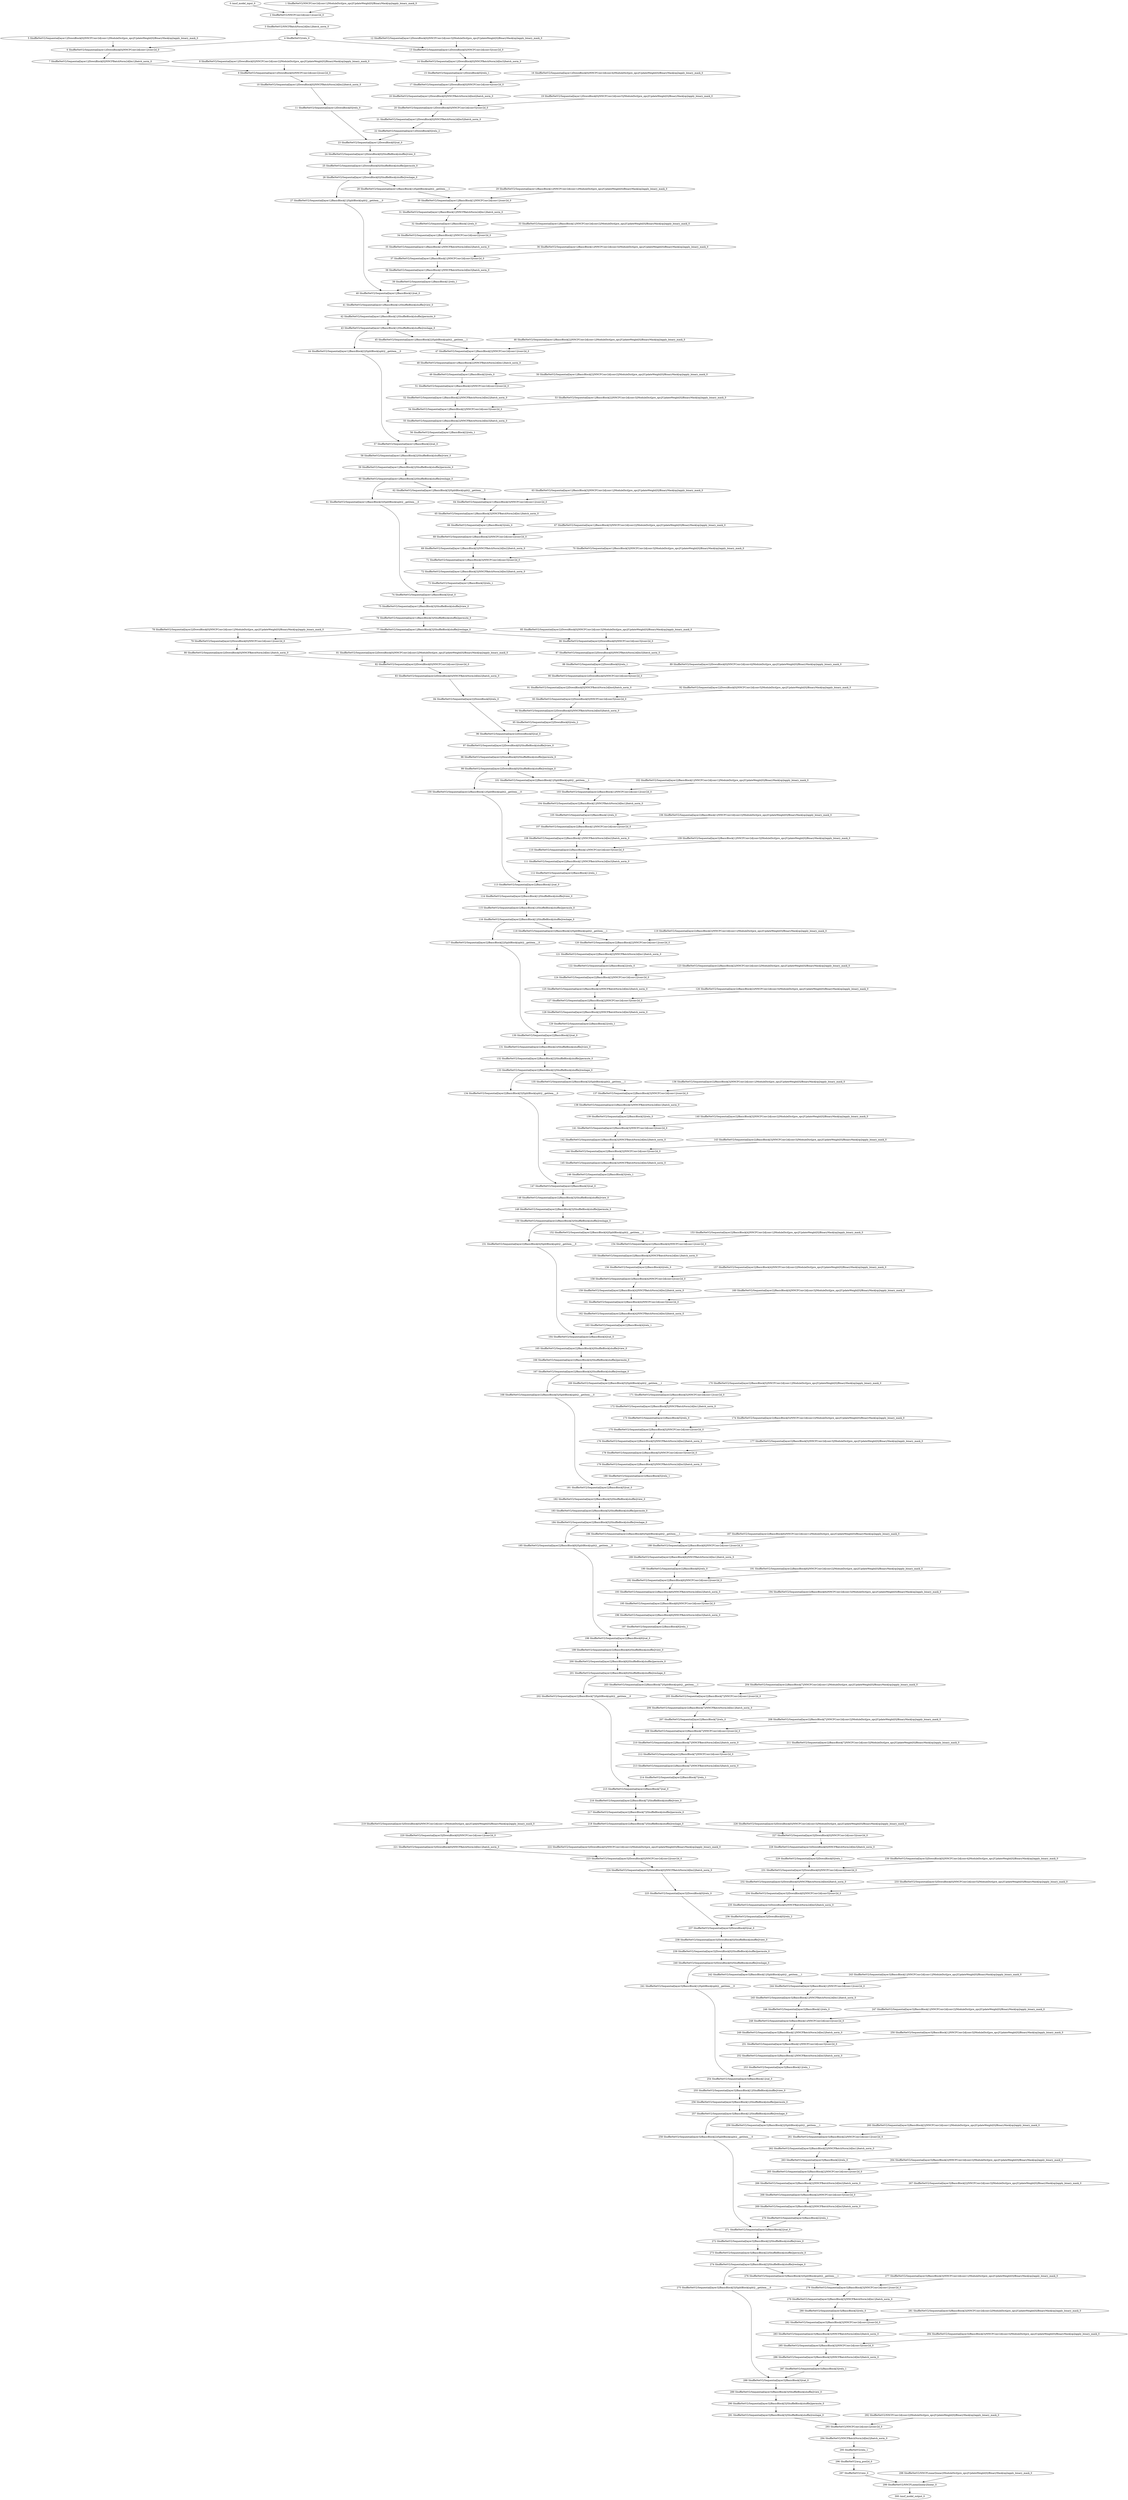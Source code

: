 strict digraph  {
"0 /nncf_model_input_0" [id=0, type=nncf_model_input];
"1 ShuffleNetV2/NNCFConv2d[conv1]/ModuleDict[pre_ops]/UpdateWeight[0]/BinaryMask[op]/apply_binary_mask_0" [id=1, type=apply_binary_mask];
"2 ShuffleNetV2/NNCFConv2d[conv1]/conv2d_0" [id=2, type=conv2d];
"3 ShuffleNetV2/NNCFBatchNorm2d[bn1]/batch_norm_0" [id=3, type=batch_norm];
"4 ShuffleNetV2/relu_0" [id=4, type=relu];
"5 ShuffleNetV2/Sequential[layer1]/DownBlock[0]/NNCFConv2d[conv1]/ModuleDict[pre_ops]/UpdateWeight[0]/BinaryMask[op]/apply_binary_mask_0" [id=5, type=apply_binary_mask];
"6 ShuffleNetV2/Sequential[layer1]/DownBlock[0]/NNCFConv2d[conv1]/conv2d_0" [id=6, type=conv2d];
"7 ShuffleNetV2/Sequential[layer1]/DownBlock[0]/NNCFBatchNorm2d[bn1]/batch_norm_0" [id=7, type=batch_norm];
"8 ShuffleNetV2/Sequential[layer1]/DownBlock[0]/NNCFConv2d[conv2]/ModuleDict[pre_ops]/UpdateWeight[0]/BinaryMask[op]/apply_binary_mask_0" [id=8, type=apply_binary_mask];
"9 ShuffleNetV2/Sequential[layer1]/DownBlock[0]/NNCFConv2d[conv2]/conv2d_0" [id=9, type=conv2d];
"10 ShuffleNetV2/Sequential[layer1]/DownBlock[0]/NNCFBatchNorm2d[bn2]/batch_norm_0" [id=10, type=batch_norm];
"11 ShuffleNetV2/Sequential[layer1]/DownBlock[0]/relu_0" [id=11, type=relu];
"12 ShuffleNetV2/Sequential[layer1]/DownBlock[0]/NNCFConv2d[conv3]/ModuleDict[pre_ops]/UpdateWeight[0]/BinaryMask[op]/apply_binary_mask_0" [id=12, type=apply_binary_mask];
"13 ShuffleNetV2/Sequential[layer1]/DownBlock[0]/NNCFConv2d[conv3]/conv2d_0" [id=13, type=conv2d];
"14 ShuffleNetV2/Sequential[layer1]/DownBlock[0]/NNCFBatchNorm2d[bn3]/batch_norm_0" [id=14, type=batch_norm];
"15 ShuffleNetV2/Sequential[layer1]/DownBlock[0]/relu_1" [id=15, type=relu];
"16 ShuffleNetV2/Sequential[layer1]/DownBlock[0]/NNCFConv2d[conv4]/ModuleDict[pre_ops]/UpdateWeight[0]/BinaryMask[op]/apply_binary_mask_0" [id=16, type=apply_binary_mask];
"17 ShuffleNetV2/Sequential[layer1]/DownBlock[0]/NNCFConv2d[conv4]/conv2d_0" [id=17, type=conv2d];
"18 ShuffleNetV2/Sequential[layer1]/DownBlock[0]/NNCFBatchNorm2d[bn4]/batch_norm_0" [id=18, type=batch_norm];
"19 ShuffleNetV2/Sequential[layer1]/DownBlock[0]/NNCFConv2d[conv5]/ModuleDict[pre_ops]/UpdateWeight[0]/BinaryMask[op]/apply_binary_mask_0" [id=19, type=apply_binary_mask];
"20 ShuffleNetV2/Sequential[layer1]/DownBlock[0]/NNCFConv2d[conv5]/conv2d_0" [id=20, type=conv2d];
"21 ShuffleNetV2/Sequential[layer1]/DownBlock[0]/NNCFBatchNorm2d[bn5]/batch_norm_0" [id=21, type=batch_norm];
"22 ShuffleNetV2/Sequential[layer1]/DownBlock[0]/relu_2" [id=22, type=relu];
"23 ShuffleNetV2/Sequential[layer1]/DownBlock[0]/cat_0" [id=23, type=cat];
"24 ShuffleNetV2/Sequential[layer1]/DownBlock[0]/ShuffleBlock[shuffle]/view_0" [id=24, type=view];
"25 ShuffleNetV2/Sequential[layer1]/DownBlock[0]/ShuffleBlock[shuffle]/permute_0" [id=25, type=permute];
"26 ShuffleNetV2/Sequential[layer1]/DownBlock[0]/ShuffleBlock[shuffle]/reshape_0" [id=26, type=reshape];
"27 ShuffleNetV2/Sequential[layer1]/BasicBlock[1]/SplitBlock[split]/__getitem___0" [id=27, type=__getitem__];
"28 ShuffleNetV2/Sequential[layer1]/BasicBlock[1]/SplitBlock[split]/__getitem___1" [id=28, type=__getitem__];
"29 ShuffleNetV2/Sequential[layer1]/BasicBlock[1]/NNCFConv2d[conv1]/ModuleDict[pre_ops]/UpdateWeight[0]/BinaryMask[op]/apply_binary_mask_0" [id=29, type=apply_binary_mask];
"30 ShuffleNetV2/Sequential[layer1]/BasicBlock[1]/NNCFConv2d[conv1]/conv2d_0" [id=30, type=conv2d];
"31 ShuffleNetV2/Sequential[layer1]/BasicBlock[1]/NNCFBatchNorm2d[bn1]/batch_norm_0" [id=31, type=batch_norm];
"32 ShuffleNetV2/Sequential[layer1]/BasicBlock[1]/relu_0" [id=32, type=relu];
"33 ShuffleNetV2/Sequential[layer1]/BasicBlock[1]/NNCFConv2d[conv2]/ModuleDict[pre_ops]/UpdateWeight[0]/BinaryMask[op]/apply_binary_mask_0" [id=33, type=apply_binary_mask];
"34 ShuffleNetV2/Sequential[layer1]/BasicBlock[1]/NNCFConv2d[conv2]/conv2d_0" [id=34, type=conv2d];
"35 ShuffleNetV2/Sequential[layer1]/BasicBlock[1]/NNCFBatchNorm2d[bn2]/batch_norm_0" [id=35, type=batch_norm];
"36 ShuffleNetV2/Sequential[layer1]/BasicBlock[1]/NNCFConv2d[conv3]/ModuleDict[pre_ops]/UpdateWeight[0]/BinaryMask[op]/apply_binary_mask_0" [id=36, type=apply_binary_mask];
"37 ShuffleNetV2/Sequential[layer1]/BasicBlock[1]/NNCFConv2d[conv3]/conv2d_0" [id=37, type=conv2d];
"38 ShuffleNetV2/Sequential[layer1]/BasicBlock[1]/NNCFBatchNorm2d[bn3]/batch_norm_0" [id=38, type=batch_norm];
"39 ShuffleNetV2/Sequential[layer1]/BasicBlock[1]/relu_1" [id=39, type=relu];
"40 ShuffleNetV2/Sequential[layer1]/BasicBlock[1]/cat_0" [id=40, type=cat];
"41 ShuffleNetV2/Sequential[layer1]/BasicBlock[1]/ShuffleBlock[shuffle]/view_0" [id=41, type=view];
"42 ShuffleNetV2/Sequential[layer1]/BasicBlock[1]/ShuffleBlock[shuffle]/permute_0" [id=42, type=permute];
"43 ShuffleNetV2/Sequential[layer1]/BasicBlock[1]/ShuffleBlock[shuffle]/reshape_0" [id=43, type=reshape];
"44 ShuffleNetV2/Sequential[layer1]/BasicBlock[2]/SplitBlock[split]/__getitem___0" [id=44, type=__getitem__];
"45 ShuffleNetV2/Sequential[layer1]/BasicBlock[2]/SplitBlock[split]/__getitem___1" [id=45, type=__getitem__];
"46 ShuffleNetV2/Sequential[layer1]/BasicBlock[2]/NNCFConv2d[conv1]/ModuleDict[pre_ops]/UpdateWeight[0]/BinaryMask[op]/apply_binary_mask_0" [id=46, type=apply_binary_mask];
"47 ShuffleNetV2/Sequential[layer1]/BasicBlock[2]/NNCFConv2d[conv1]/conv2d_0" [id=47, type=conv2d];
"48 ShuffleNetV2/Sequential[layer1]/BasicBlock[2]/NNCFBatchNorm2d[bn1]/batch_norm_0" [id=48, type=batch_norm];
"49 ShuffleNetV2/Sequential[layer1]/BasicBlock[2]/relu_0" [id=49, type=relu];
"50 ShuffleNetV2/Sequential[layer1]/BasicBlock[2]/NNCFConv2d[conv2]/ModuleDict[pre_ops]/UpdateWeight[0]/BinaryMask[op]/apply_binary_mask_0" [id=50, type=apply_binary_mask];
"51 ShuffleNetV2/Sequential[layer1]/BasicBlock[2]/NNCFConv2d[conv2]/conv2d_0" [id=51, type=conv2d];
"52 ShuffleNetV2/Sequential[layer1]/BasicBlock[2]/NNCFBatchNorm2d[bn2]/batch_norm_0" [id=52, type=batch_norm];
"53 ShuffleNetV2/Sequential[layer1]/BasicBlock[2]/NNCFConv2d[conv3]/ModuleDict[pre_ops]/UpdateWeight[0]/BinaryMask[op]/apply_binary_mask_0" [id=53, type=apply_binary_mask];
"54 ShuffleNetV2/Sequential[layer1]/BasicBlock[2]/NNCFConv2d[conv3]/conv2d_0" [id=54, type=conv2d];
"55 ShuffleNetV2/Sequential[layer1]/BasicBlock[2]/NNCFBatchNorm2d[bn3]/batch_norm_0" [id=55, type=batch_norm];
"56 ShuffleNetV2/Sequential[layer1]/BasicBlock[2]/relu_1" [id=56, type=relu];
"57 ShuffleNetV2/Sequential[layer1]/BasicBlock[2]/cat_0" [id=57, type=cat];
"58 ShuffleNetV2/Sequential[layer1]/BasicBlock[2]/ShuffleBlock[shuffle]/view_0" [id=58, type=view];
"59 ShuffleNetV2/Sequential[layer1]/BasicBlock[2]/ShuffleBlock[shuffle]/permute_0" [id=59, type=permute];
"60 ShuffleNetV2/Sequential[layer1]/BasicBlock[2]/ShuffleBlock[shuffle]/reshape_0" [id=60, type=reshape];
"61 ShuffleNetV2/Sequential[layer1]/BasicBlock[3]/SplitBlock[split]/__getitem___0" [id=61, type=__getitem__];
"62 ShuffleNetV2/Sequential[layer1]/BasicBlock[3]/SplitBlock[split]/__getitem___1" [id=62, type=__getitem__];
"63 ShuffleNetV2/Sequential[layer1]/BasicBlock[3]/NNCFConv2d[conv1]/ModuleDict[pre_ops]/UpdateWeight[0]/BinaryMask[op]/apply_binary_mask_0" [id=63, type=apply_binary_mask];
"64 ShuffleNetV2/Sequential[layer1]/BasicBlock[3]/NNCFConv2d[conv1]/conv2d_0" [id=64, type=conv2d];
"65 ShuffleNetV2/Sequential[layer1]/BasicBlock[3]/NNCFBatchNorm2d[bn1]/batch_norm_0" [id=65, type=batch_norm];
"66 ShuffleNetV2/Sequential[layer1]/BasicBlock[3]/relu_0" [id=66, type=relu];
"67 ShuffleNetV2/Sequential[layer1]/BasicBlock[3]/NNCFConv2d[conv2]/ModuleDict[pre_ops]/UpdateWeight[0]/BinaryMask[op]/apply_binary_mask_0" [id=67, type=apply_binary_mask];
"68 ShuffleNetV2/Sequential[layer1]/BasicBlock[3]/NNCFConv2d[conv2]/conv2d_0" [id=68, type=conv2d];
"69 ShuffleNetV2/Sequential[layer1]/BasicBlock[3]/NNCFBatchNorm2d[bn2]/batch_norm_0" [id=69, type=batch_norm];
"70 ShuffleNetV2/Sequential[layer1]/BasicBlock[3]/NNCFConv2d[conv3]/ModuleDict[pre_ops]/UpdateWeight[0]/BinaryMask[op]/apply_binary_mask_0" [id=70, type=apply_binary_mask];
"71 ShuffleNetV2/Sequential[layer1]/BasicBlock[3]/NNCFConv2d[conv3]/conv2d_0" [id=71, type=conv2d];
"72 ShuffleNetV2/Sequential[layer1]/BasicBlock[3]/NNCFBatchNorm2d[bn3]/batch_norm_0" [id=72, type=batch_norm];
"73 ShuffleNetV2/Sequential[layer1]/BasicBlock[3]/relu_1" [id=73, type=relu];
"74 ShuffleNetV2/Sequential[layer1]/BasicBlock[3]/cat_0" [id=74, type=cat];
"75 ShuffleNetV2/Sequential[layer1]/BasicBlock[3]/ShuffleBlock[shuffle]/view_0" [id=75, type=view];
"76 ShuffleNetV2/Sequential[layer1]/BasicBlock[3]/ShuffleBlock[shuffle]/permute_0" [id=76, type=permute];
"77 ShuffleNetV2/Sequential[layer1]/BasicBlock[3]/ShuffleBlock[shuffle]/reshape_0" [id=77, type=reshape];
"78 ShuffleNetV2/Sequential[layer2]/DownBlock[0]/NNCFConv2d[conv1]/ModuleDict[pre_ops]/UpdateWeight[0]/BinaryMask[op]/apply_binary_mask_0" [id=78, type=apply_binary_mask];
"79 ShuffleNetV2/Sequential[layer2]/DownBlock[0]/NNCFConv2d[conv1]/conv2d_0" [id=79, type=conv2d];
"80 ShuffleNetV2/Sequential[layer2]/DownBlock[0]/NNCFBatchNorm2d[bn1]/batch_norm_0" [id=80, type=batch_norm];
"81 ShuffleNetV2/Sequential[layer2]/DownBlock[0]/NNCFConv2d[conv2]/ModuleDict[pre_ops]/UpdateWeight[0]/BinaryMask[op]/apply_binary_mask_0" [id=81, type=apply_binary_mask];
"82 ShuffleNetV2/Sequential[layer2]/DownBlock[0]/NNCFConv2d[conv2]/conv2d_0" [id=82, type=conv2d];
"83 ShuffleNetV2/Sequential[layer2]/DownBlock[0]/NNCFBatchNorm2d[bn2]/batch_norm_0" [id=83, type=batch_norm];
"84 ShuffleNetV2/Sequential[layer2]/DownBlock[0]/relu_0" [id=84, type=relu];
"85 ShuffleNetV2/Sequential[layer2]/DownBlock[0]/NNCFConv2d[conv3]/ModuleDict[pre_ops]/UpdateWeight[0]/BinaryMask[op]/apply_binary_mask_0" [id=85, type=apply_binary_mask];
"86 ShuffleNetV2/Sequential[layer2]/DownBlock[0]/NNCFConv2d[conv3]/conv2d_0" [id=86, type=conv2d];
"87 ShuffleNetV2/Sequential[layer2]/DownBlock[0]/NNCFBatchNorm2d[bn3]/batch_norm_0" [id=87, type=batch_norm];
"88 ShuffleNetV2/Sequential[layer2]/DownBlock[0]/relu_1" [id=88, type=relu];
"89 ShuffleNetV2/Sequential[layer2]/DownBlock[0]/NNCFConv2d[conv4]/ModuleDict[pre_ops]/UpdateWeight[0]/BinaryMask[op]/apply_binary_mask_0" [id=89, type=apply_binary_mask];
"90 ShuffleNetV2/Sequential[layer2]/DownBlock[0]/NNCFConv2d[conv4]/conv2d_0" [id=90, type=conv2d];
"91 ShuffleNetV2/Sequential[layer2]/DownBlock[0]/NNCFBatchNorm2d[bn4]/batch_norm_0" [id=91, type=batch_norm];
"92 ShuffleNetV2/Sequential[layer2]/DownBlock[0]/NNCFConv2d[conv5]/ModuleDict[pre_ops]/UpdateWeight[0]/BinaryMask[op]/apply_binary_mask_0" [id=92, type=apply_binary_mask];
"93 ShuffleNetV2/Sequential[layer2]/DownBlock[0]/NNCFConv2d[conv5]/conv2d_0" [id=93, type=conv2d];
"94 ShuffleNetV2/Sequential[layer2]/DownBlock[0]/NNCFBatchNorm2d[bn5]/batch_norm_0" [id=94, type=batch_norm];
"95 ShuffleNetV2/Sequential[layer2]/DownBlock[0]/relu_2" [id=95, type=relu];
"96 ShuffleNetV2/Sequential[layer2]/DownBlock[0]/cat_0" [id=96, type=cat];
"97 ShuffleNetV2/Sequential[layer2]/DownBlock[0]/ShuffleBlock[shuffle]/view_0" [id=97, type=view];
"98 ShuffleNetV2/Sequential[layer2]/DownBlock[0]/ShuffleBlock[shuffle]/permute_0" [id=98, type=permute];
"99 ShuffleNetV2/Sequential[layer2]/DownBlock[0]/ShuffleBlock[shuffle]/reshape_0" [id=99, type=reshape];
"100 ShuffleNetV2/Sequential[layer2]/BasicBlock[1]/SplitBlock[split]/__getitem___0" [id=100, type=__getitem__];
"101 ShuffleNetV2/Sequential[layer2]/BasicBlock[1]/SplitBlock[split]/__getitem___1" [id=101, type=__getitem__];
"102 ShuffleNetV2/Sequential[layer2]/BasicBlock[1]/NNCFConv2d[conv1]/ModuleDict[pre_ops]/UpdateWeight[0]/BinaryMask[op]/apply_binary_mask_0" [id=102, type=apply_binary_mask];
"103 ShuffleNetV2/Sequential[layer2]/BasicBlock[1]/NNCFConv2d[conv1]/conv2d_0" [id=103, type=conv2d];
"104 ShuffleNetV2/Sequential[layer2]/BasicBlock[1]/NNCFBatchNorm2d[bn1]/batch_norm_0" [id=104, type=batch_norm];
"105 ShuffleNetV2/Sequential[layer2]/BasicBlock[1]/relu_0" [id=105, type=relu];
"106 ShuffleNetV2/Sequential[layer2]/BasicBlock[1]/NNCFConv2d[conv2]/ModuleDict[pre_ops]/UpdateWeight[0]/BinaryMask[op]/apply_binary_mask_0" [id=106, type=apply_binary_mask];
"107 ShuffleNetV2/Sequential[layer2]/BasicBlock[1]/NNCFConv2d[conv2]/conv2d_0" [id=107, type=conv2d];
"108 ShuffleNetV2/Sequential[layer2]/BasicBlock[1]/NNCFBatchNorm2d[bn2]/batch_norm_0" [id=108, type=batch_norm];
"109 ShuffleNetV2/Sequential[layer2]/BasicBlock[1]/NNCFConv2d[conv3]/ModuleDict[pre_ops]/UpdateWeight[0]/BinaryMask[op]/apply_binary_mask_0" [id=109, type=apply_binary_mask];
"110 ShuffleNetV2/Sequential[layer2]/BasicBlock[1]/NNCFConv2d[conv3]/conv2d_0" [id=110, type=conv2d];
"111 ShuffleNetV2/Sequential[layer2]/BasicBlock[1]/NNCFBatchNorm2d[bn3]/batch_norm_0" [id=111, type=batch_norm];
"112 ShuffleNetV2/Sequential[layer2]/BasicBlock[1]/relu_1" [id=112, type=relu];
"113 ShuffleNetV2/Sequential[layer2]/BasicBlock[1]/cat_0" [id=113, type=cat];
"114 ShuffleNetV2/Sequential[layer2]/BasicBlock[1]/ShuffleBlock[shuffle]/view_0" [id=114, type=view];
"115 ShuffleNetV2/Sequential[layer2]/BasicBlock[1]/ShuffleBlock[shuffle]/permute_0" [id=115, type=permute];
"116 ShuffleNetV2/Sequential[layer2]/BasicBlock[1]/ShuffleBlock[shuffle]/reshape_0" [id=116, type=reshape];
"117 ShuffleNetV2/Sequential[layer2]/BasicBlock[2]/SplitBlock[split]/__getitem___0" [id=117, type=__getitem__];
"118 ShuffleNetV2/Sequential[layer2]/BasicBlock[2]/SplitBlock[split]/__getitem___1" [id=118, type=__getitem__];
"119 ShuffleNetV2/Sequential[layer2]/BasicBlock[2]/NNCFConv2d[conv1]/ModuleDict[pre_ops]/UpdateWeight[0]/BinaryMask[op]/apply_binary_mask_0" [id=119, type=apply_binary_mask];
"120 ShuffleNetV2/Sequential[layer2]/BasicBlock[2]/NNCFConv2d[conv1]/conv2d_0" [id=120, type=conv2d];
"121 ShuffleNetV2/Sequential[layer2]/BasicBlock[2]/NNCFBatchNorm2d[bn1]/batch_norm_0" [id=121, type=batch_norm];
"122 ShuffleNetV2/Sequential[layer2]/BasicBlock[2]/relu_0" [id=122, type=relu];
"123 ShuffleNetV2/Sequential[layer2]/BasicBlock[2]/NNCFConv2d[conv2]/ModuleDict[pre_ops]/UpdateWeight[0]/BinaryMask[op]/apply_binary_mask_0" [id=123, type=apply_binary_mask];
"124 ShuffleNetV2/Sequential[layer2]/BasicBlock[2]/NNCFConv2d[conv2]/conv2d_0" [id=124, type=conv2d];
"125 ShuffleNetV2/Sequential[layer2]/BasicBlock[2]/NNCFBatchNorm2d[bn2]/batch_norm_0" [id=125, type=batch_norm];
"126 ShuffleNetV2/Sequential[layer2]/BasicBlock[2]/NNCFConv2d[conv3]/ModuleDict[pre_ops]/UpdateWeight[0]/BinaryMask[op]/apply_binary_mask_0" [id=126, type=apply_binary_mask];
"127 ShuffleNetV2/Sequential[layer2]/BasicBlock[2]/NNCFConv2d[conv3]/conv2d_0" [id=127, type=conv2d];
"128 ShuffleNetV2/Sequential[layer2]/BasicBlock[2]/NNCFBatchNorm2d[bn3]/batch_norm_0" [id=128, type=batch_norm];
"129 ShuffleNetV2/Sequential[layer2]/BasicBlock[2]/relu_1" [id=129, type=relu];
"130 ShuffleNetV2/Sequential[layer2]/BasicBlock[2]/cat_0" [id=130, type=cat];
"131 ShuffleNetV2/Sequential[layer2]/BasicBlock[2]/ShuffleBlock[shuffle]/view_0" [id=131, type=view];
"132 ShuffleNetV2/Sequential[layer2]/BasicBlock[2]/ShuffleBlock[shuffle]/permute_0" [id=132, type=permute];
"133 ShuffleNetV2/Sequential[layer2]/BasicBlock[2]/ShuffleBlock[shuffle]/reshape_0" [id=133, type=reshape];
"134 ShuffleNetV2/Sequential[layer2]/BasicBlock[3]/SplitBlock[split]/__getitem___0" [id=134, type=__getitem__];
"135 ShuffleNetV2/Sequential[layer2]/BasicBlock[3]/SplitBlock[split]/__getitem___1" [id=135, type=__getitem__];
"136 ShuffleNetV2/Sequential[layer2]/BasicBlock[3]/NNCFConv2d[conv1]/ModuleDict[pre_ops]/UpdateWeight[0]/BinaryMask[op]/apply_binary_mask_0" [id=136, type=apply_binary_mask];
"137 ShuffleNetV2/Sequential[layer2]/BasicBlock[3]/NNCFConv2d[conv1]/conv2d_0" [id=137, type=conv2d];
"138 ShuffleNetV2/Sequential[layer2]/BasicBlock[3]/NNCFBatchNorm2d[bn1]/batch_norm_0" [id=138, type=batch_norm];
"139 ShuffleNetV2/Sequential[layer2]/BasicBlock[3]/relu_0" [id=139, type=relu];
"140 ShuffleNetV2/Sequential[layer2]/BasicBlock[3]/NNCFConv2d[conv2]/ModuleDict[pre_ops]/UpdateWeight[0]/BinaryMask[op]/apply_binary_mask_0" [id=140, type=apply_binary_mask];
"141 ShuffleNetV2/Sequential[layer2]/BasicBlock[3]/NNCFConv2d[conv2]/conv2d_0" [id=141, type=conv2d];
"142 ShuffleNetV2/Sequential[layer2]/BasicBlock[3]/NNCFBatchNorm2d[bn2]/batch_norm_0" [id=142, type=batch_norm];
"143 ShuffleNetV2/Sequential[layer2]/BasicBlock[3]/NNCFConv2d[conv3]/ModuleDict[pre_ops]/UpdateWeight[0]/BinaryMask[op]/apply_binary_mask_0" [id=143, type=apply_binary_mask];
"144 ShuffleNetV2/Sequential[layer2]/BasicBlock[3]/NNCFConv2d[conv3]/conv2d_0" [id=144, type=conv2d];
"145 ShuffleNetV2/Sequential[layer2]/BasicBlock[3]/NNCFBatchNorm2d[bn3]/batch_norm_0" [id=145, type=batch_norm];
"146 ShuffleNetV2/Sequential[layer2]/BasicBlock[3]/relu_1" [id=146, type=relu];
"147 ShuffleNetV2/Sequential[layer2]/BasicBlock[3]/cat_0" [id=147, type=cat];
"148 ShuffleNetV2/Sequential[layer2]/BasicBlock[3]/ShuffleBlock[shuffle]/view_0" [id=148, type=view];
"149 ShuffleNetV2/Sequential[layer2]/BasicBlock[3]/ShuffleBlock[shuffle]/permute_0" [id=149, type=permute];
"150 ShuffleNetV2/Sequential[layer2]/BasicBlock[3]/ShuffleBlock[shuffle]/reshape_0" [id=150, type=reshape];
"151 ShuffleNetV2/Sequential[layer2]/BasicBlock[4]/SplitBlock[split]/__getitem___0" [id=151, type=__getitem__];
"152 ShuffleNetV2/Sequential[layer2]/BasicBlock[4]/SplitBlock[split]/__getitem___1" [id=152, type=__getitem__];
"153 ShuffleNetV2/Sequential[layer2]/BasicBlock[4]/NNCFConv2d[conv1]/ModuleDict[pre_ops]/UpdateWeight[0]/BinaryMask[op]/apply_binary_mask_0" [id=153, type=apply_binary_mask];
"154 ShuffleNetV2/Sequential[layer2]/BasicBlock[4]/NNCFConv2d[conv1]/conv2d_0" [id=154, type=conv2d];
"155 ShuffleNetV2/Sequential[layer2]/BasicBlock[4]/NNCFBatchNorm2d[bn1]/batch_norm_0" [id=155, type=batch_norm];
"156 ShuffleNetV2/Sequential[layer2]/BasicBlock[4]/relu_0" [id=156, type=relu];
"157 ShuffleNetV2/Sequential[layer2]/BasicBlock[4]/NNCFConv2d[conv2]/ModuleDict[pre_ops]/UpdateWeight[0]/BinaryMask[op]/apply_binary_mask_0" [id=157, type=apply_binary_mask];
"158 ShuffleNetV2/Sequential[layer2]/BasicBlock[4]/NNCFConv2d[conv2]/conv2d_0" [id=158, type=conv2d];
"159 ShuffleNetV2/Sequential[layer2]/BasicBlock[4]/NNCFBatchNorm2d[bn2]/batch_norm_0" [id=159, type=batch_norm];
"160 ShuffleNetV2/Sequential[layer2]/BasicBlock[4]/NNCFConv2d[conv3]/ModuleDict[pre_ops]/UpdateWeight[0]/BinaryMask[op]/apply_binary_mask_0" [id=160, type=apply_binary_mask];
"161 ShuffleNetV2/Sequential[layer2]/BasicBlock[4]/NNCFConv2d[conv3]/conv2d_0" [id=161, type=conv2d];
"162 ShuffleNetV2/Sequential[layer2]/BasicBlock[4]/NNCFBatchNorm2d[bn3]/batch_norm_0" [id=162, type=batch_norm];
"163 ShuffleNetV2/Sequential[layer2]/BasicBlock[4]/relu_1" [id=163, type=relu];
"164 ShuffleNetV2/Sequential[layer2]/BasicBlock[4]/cat_0" [id=164, type=cat];
"165 ShuffleNetV2/Sequential[layer2]/BasicBlock[4]/ShuffleBlock[shuffle]/view_0" [id=165, type=view];
"166 ShuffleNetV2/Sequential[layer2]/BasicBlock[4]/ShuffleBlock[shuffle]/permute_0" [id=166, type=permute];
"167 ShuffleNetV2/Sequential[layer2]/BasicBlock[4]/ShuffleBlock[shuffle]/reshape_0" [id=167, type=reshape];
"168 ShuffleNetV2/Sequential[layer2]/BasicBlock[5]/SplitBlock[split]/__getitem___0" [id=168, type=__getitem__];
"169 ShuffleNetV2/Sequential[layer2]/BasicBlock[5]/SplitBlock[split]/__getitem___1" [id=169, type=__getitem__];
"170 ShuffleNetV2/Sequential[layer2]/BasicBlock[5]/NNCFConv2d[conv1]/ModuleDict[pre_ops]/UpdateWeight[0]/BinaryMask[op]/apply_binary_mask_0" [id=170, type=apply_binary_mask];
"171 ShuffleNetV2/Sequential[layer2]/BasicBlock[5]/NNCFConv2d[conv1]/conv2d_0" [id=171, type=conv2d];
"172 ShuffleNetV2/Sequential[layer2]/BasicBlock[5]/NNCFBatchNorm2d[bn1]/batch_norm_0" [id=172, type=batch_norm];
"173 ShuffleNetV2/Sequential[layer2]/BasicBlock[5]/relu_0" [id=173, type=relu];
"174 ShuffleNetV2/Sequential[layer2]/BasicBlock[5]/NNCFConv2d[conv2]/ModuleDict[pre_ops]/UpdateWeight[0]/BinaryMask[op]/apply_binary_mask_0" [id=174, type=apply_binary_mask];
"175 ShuffleNetV2/Sequential[layer2]/BasicBlock[5]/NNCFConv2d[conv2]/conv2d_0" [id=175, type=conv2d];
"176 ShuffleNetV2/Sequential[layer2]/BasicBlock[5]/NNCFBatchNorm2d[bn2]/batch_norm_0" [id=176, type=batch_norm];
"177 ShuffleNetV2/Sequential[layer2]/BasicBlock[5]/NNCFConv2d[conv3]/ModuleDict[pre_ops]/UpdateWeight[0]/BinaryMask[op]/apply_binary_mask_0" [id=177, type=apply_binary_mask];
"178 ShuffleNetV2/Sequential[layer2]/BasicBlock[5]/NNCFConv2d[conv3]/conv2d_0" [id=178, type=conv2d];
"179 ShuffleNetV2/Sequential[layer2]/BasicBlock[5]/NNCFBatchNorm2d[bn3]/batch_norm_0" [id=179, type=batch_norm];
"180 ShuffleNetV2/Sequential[layer2]/BasicBlock[5]/relu_1" [id=180, type=relu];
"181 ShuffleNetV2/Sequential[layer2]/BasicBlock[5]/cat_0" [id=181, type=cat];
"182 ShuffleNetV2/Sequential[layer2]/BasicBlock[5]/ShuffleBlock[shuffle]/view_0" [id=182, type=view];
"183 ShuffleNetV2/Sequential[layer2]/BasicBlock[5]/ShuffleBlock[shuffle]/permute_0" [id=183, type=permute];
"184 ShuffleNetV2/Sequential[layer2]/BasicBlock[5]/ShuffleBlock[shuffle]/reshape_0" [id=184, type=reshape];
"185 ShuffleNetV2/Sequential[layer2]/BasicBlock[6]/SplitBlock[split]/__getitem___0" [id=185, type=__getitem__];
"186 ShuffleNetV2/Sequential[layer2]/BasicBlock[6]/SplitBlock[split]/__getitem___1" [id=186, type=__getitem__];
"187 ShuffleNetV2/Sequential[layer2]/BasicBlock[6]/NNCFConv2d[conv1]/ModuleDict[pre_ops]/UpdateWeight[0]/BinaryMask[op]/apply_binary_mask_0" [id=187, type=apply_binary_mask];
"188 ShuffleNetV2/Sequential[layer2]/BasicBlock[6]/NNCFConv2d[conv1]/conv2d_0" [id=188, type=conv2d];
"189 ShuffleNetV2/Sequential[layer2]/BasicBlock[6]/NNCFBatchNorm2d[bn1]/batch_norm_0" [id=189, type=batch_norm];
"190 ShuffleNetV2/Sequential[layer2]/BasicBlock[6]/relu_0" [id=190, type=relu];
"191 ShuffleNetV2/Sequential[layer2]/BasicBlock[6]/NNCFConv2d[conv2]/ModuleDict[pre_ops]/UpdateWeight[0]/BinaryMask[op]/apply_binary_mask_0" [id=191, type=apply_binary_mask];
"192 ShuffleNetV2/Sequential[layer2]/BasicBlock[6]/NNCFConv2d[conv2]/conv2d_0" [id=192, type=conv2d];
"193 ShuffleNetV2/Sequential[layer2]/BasicBlock[6]/NNCFBatchNorm2d[bn2]/batch_norm_0" [id=193, type=batch_norm];
"194 ShuffleNetV2/Sequential[layer2]/BasicBlock[6]/NNCFConv2d[conv3]/ModuleDict[pre_ops]/UpdateWeight[0]/BinaryMask[op]/apply_binary_mask_0" [id=194, type=apply_binary_mask];
"195 ShuffleNetV2/Sequential[layer2]/BasicBlock[6]/NNCFConv2d[conv3]/conv2d_0" [id=195, type=conv2d];
"196 ShuffleNetV2/Sequential[layer2]/BasicBlock[6]/NNCFBatchNorm2d[bn3]/batch_norm_0" [id=196, type=batch_norm];
"197 ShuffleNetV2/Sequential[layer2]/BasicBlock[6]/relu_1" [id=197, type=relu];
"198 ShuffleNetV2/Sequential[layer2]/BasicBlock[6]/cat_0" [id=198, type=cat];
"199 ShuffleNetV2/Sequential[layer2]/BasicBlock[6]/ShuffleBlock[shuffle]/view_0" [id=199, type=view];
"200 ShuffleNetV2/Sequential[layer2]/BasicBlock[6]/ShuffleBlock[shuffle]/permute_0" [id=200, type=permute];
"201 ShuffleNetV2/Sequential[layer2]/BasicBlock[6]/ShuffleBlock[shuffle]/reshape_0" [id=201, type=reshape];
"202 ShuffleNetV2/Sequential[layer2]/BasicBlock[7]/SplitBlock[split]/__getitem___0" [id=202, type=__getitem__];
"203 ShuffleNetV2/Sequential[layer2]/BasicBlock[7]/SplitBlock[split]/__getitem___1" [id=203, type=__getitem__];
"204 ShuffleNetV2/Sequential[layer2]/BasicBlock[7]/NNCFConv2d[conv1]/ModuleDict[pre_ops]/UpdateWeight[0]/BinaryMask[op]/apply_binary_mask_0" [id=204, type=apply_binary_mask];
"205 ShuffleNetV2/Sequential[layer2]/BasicBlock[7]/NNCFConv2d[conv1]/conv2d_0" [id=205, type=conv2d];
"206 ShuffleNetV2/Sequential[layer2]/BasicBlock[7]/NNCFBatchNorm2d[bn1]/batch_norm_0" [id=206, type=batch_norm];
"207 ShuffleNetV2/Sequential[layer2]/BasicBlock[7]/relu_0" [id=207, type=relu];
"208 ShuffleNetV2/Sequential[layer2]/BasicBlock[7]/NNCFConv2d[conv2]/ModuleDict[pre_ops]/UpdateWeight[0]/BinaryMask[op]/apply_binary_mask_0" [id=208, type=apply_binary_mask];
"209 ShuffleNetV2/Sequential[layer2]/BasicBlock[7]/NNCFConv2d[conv2]/conv2d_0" [id=209, type=conv2d];
"210 ShuffleNetV2/Sequential[layer2]/BasicBlock[7]/NNCFBatchNorm2d[bn2]/batch_norm_0" [id=210, type=batch_norm];
"211 ShuffleNetV2/Sequential[layer2]/BasicBlock[7]/NNCFConv2d[conv3]/ModuleDict[pre_ops]/UpdateWeight[0]/BinaryMask[op]/apply_binary_mask_0" [id=211, type=apply_binary_mask];
"212 ShuffleNetV2/Sequential[layer2]/BasicBlock[7]/NNCFConv2d[conv3]/conv2d_0" [id=212, type=conv2d];
"213 ShuffleNetV2/Sequential[layer2]/BasicBlock[7]/NNCFBatchNorm2d[bn3]/batch_norm_0" [id=213, type=batch_norm];
"214 ShuffleNetV2/Sequential[layer2]/BasicBlock[7]/relu_1" [id=214, type=relu];
"215 ShuffleNetV2/Sequential[layer2]/BasicBlock[7]/cat_0" [id=215, type=cat];
"216 ShuffleNetV2/Sequential[layer2]/BasicBlock[7]/ShuffleBlock[shuffle]/view_0" [id=216, type=view];
"217 ShuffleNetV2/Sequential[layer2]/BasicBlock[7]/ShuffleBlock[shuffle]/permute_0" [id=217, type=permute];
"218 ShuffleNetV2/Sequential[layer2]/BasicBlock[7]/ShuffleBlock[shuffle]/reshape_0" [id=218, type=reshape];
"219 ShuffleNetV2/Sequential[layer3]/DownBlock[0]/NNCFConv2d[conv1]/ModuleDict[pre_ops]/UpdateWeight[0]/BinaryMask[op]/apply_binary_mask_0" [id=219, type=apply_binary_mask];
"220 ShuffleNetV2/Sequential[layer3]/DownBlock[0]/NNCFConv2d[conv1]/conv2d_0" [id=220, type=conv2d];
"221 ShuffleNetV2/Sequential[layer3]/DownBlock[0]/NNCFBatchNorm2d[bn1]/batch_norm_0" [id=221, type=batch_norm];
"222 ShuffleNetV2/Sequential[layer3]/DownBlock[0]/NNCFConv2d[conv2]/ModuleDict[pre_ops]/UpdateWeight[0]/BinaryMask[op]/apply_binary_mask_0" [id=222, type=apply_binary_mask];
"223 ShuffleNetV2/Sequential[layer3]/DownBlock[0]/NNCFConv2d[conv2]/conv2d_0" [id=223, type=conv2d];
"224 ShuffleNetV2/Sequential[layer3]/DownBlock[0]/NNCFBatchNorm2d[bn2]/batch_norm_0" [id=224, type=batch_norm];
"225 ShuffleNetV2/Sequential[layer3]/DownBlock[0]/relu_0" [id=225, type=relu];
"226 ShuffleNetV2/Sequential[layer3]/DownBlock[0]/NNCFConv2d[conv3]/ModuleDict[pre_ops]/UpdateWeight[0]/BinaryMask[op]/apply_binary_mask_0" [id=226, type=apply_binary_mask];
"227 ShuffleNetV2/Sequential[layer3]/DownBlock[0]/NNCFConv2d[conv3]/conv2d_0" [id=227, type=conv2d];
"228 ShuffleNetV2/Sequential[layer3]/DownBlock[0]/NNCFBatchNorm2d[bn3]/batch_norm_0" [id=228, type=batch_norm];
"229 ShuffleNetV2/Sequential[layer3]/DownBlock[0]/relu_1" [id=229, type=relu];
"230 ShuffleNetV2/Sequential[layer3]/DownBlock[0]/NNCFConv2d[conv4]/ModuleDict[pre_ops]/UpdateWeight[0]/BinaryMask[op]/apply_binary_mask_0" [id=230, type=apply_binary_mask];
"231 ShuffleNetV2/Sequential[layer3]/DownBlock[0]/NNCFConv2d[conv4]/conv2d_0" [id=231, type=conv2d];
"232 ShuffleNetV2/Sequential[layer3]/DownBlock[0]/NNCFBatchNorm2d[bn4]/batch_norm_0" [id=232, type=batch_norm];
"233 ShuffleNetV2/Sequential[layer3]/DownBlock[0]/NNCFConv2d[conv5]/ModuleDict[pre_ops]/UpdateWeight[0]/BinaryMask[op]/apply_binary_mask_0" [id=233, type=apply_binary_mask];
"234 ShuffleNetV2/Sequential[layer3]/DownBlock[0]/NNCFConv2d[conv5]/conv2d_0" [id=234, type=conv2d];
"235 ShuffleNetV2/Sequential[layer3]/DownBlock[0]/NNCFBatchNorm2d[bn5]/batch_norm_0" [id=235, type=batch_norm];
"236 ShuffleNetV2/Sequential[layer3]/DownBlock[0]/relu_2" [id=236, type=relu];
"237 ShuffleNetV2/Sequential[layer3]/DownBlock[0]/cat_0" [id=237, type=cat];
"238 ShuffleNetV2/Sequential[layer3]/DownBlock[0]/ShuffleBlock[shuffle]/view_0" [id=238, type=view];
"239 ShuffleNetV2/Sequential[layer3]/DownBlock[0]/ShuffleBlock[shuffle]/permute_0" [id=239, type=permute];
"240 ShuffleNetV2/Sequential[layer3]/DownBlock[0]/ShuffleBlock[shuffle]/reshape_0" [id=240, type=reshape];
"241 ShuffleNetV2/Sequential[layer3]/BasicBlock[1]/SplitBlock[split]/__getitem___0" [id=241, type=__getitem__];
"242 ShuffleNetV2/Sequential[layer3]/BasicBlock[1]/SplitBlock[split]/__getitem___1" [id=242, type=__getitem__];
"243 ShuffleNetV2/Sequential[layer3]/BasicBlock[1]/NNCFConv2d[conv1]/ModuleDict[pre_ops]/UpdateWeight[0]/BinaryMask[op]/apply_binary_mask_0" [id=243, type=apply_binary_mask];
"244 ShuffleNetV2/Sequential[layer3]/BasicBlock[1]/NNCFConv2d[conv1]/conv2d_0" [id=244, type=conv2d];
"245 ShuffleNetV2/Sequential[layer3]/BasicBlock[1]/NNCFBatchNorm2d[bn1]/batch_norm_0" [id=245, type=batch_norm];
"246 ShuffleNetV2/Sequential[layer3]/BasicBlock[1]/relu_0" [id=246, type=relu];
"247 ShuffleNetV2/Sequential[layer3]/BasicBlock[1]/NNCFConv2d[conv2]/ModuleDict[pre_ops]/UpdateWeight[0]/BinaryMask[op]/apply_binary_mask_0" [id=247, type=apply_binary_mask];
"248 ShuffleNetV2/Sequential[layer3]/BasicBlock[1]/NNCFConv2d[conv2]/conv2d_0" [id=248, type=conv2d];
"249 ShuffleNetV2/Sequential[layer3]/BasicBlock[1]/NNCFBatchNorm2d[bn2]/batch_norm_0" [id=249, type=batch_norm];
"250 ShuffleNetV2/Sequential[layer3]/BasicBlock[1]/NNCFConv2d[conv3]/ModuleDict[pre_ops]/UpdateWeight[0]/BinaryMask[op]/apply_binary_mask_0" [id=250, type=apply_binary_mask];
"251 ShuffleNetV2/Sequential[layer3]/BasicBlock[1]/NNCFConv2d[conv3]/conv2d_0" [id=251, type=conv2d];
"252 ShuffleNetV2/Sequential[layer3]/BasicBlock[1]/NNCFBatchNorm2d[bn3]/batch_norm_0" [id=252, type=batch_norm];
"253 ShuffleNetV2/Sequential[layer3]/BasicBlock[1]/relu_1" [id=253, type=relu];
"254 ShuffleNetV2/Sequential[layer3]/BasicBlock[1]/cat_0" [id=254, type=cat];
"255 ShuffleNetV2/Sequential[layer3]/BasicBlock[1]/ShuffleBlock[shuffle]/view_0" [id=255, type=view];
"256 ShuffleNetV2/Sequential[layer3]/BasicBlock[1]/ShuffleBlock[shuffle]/permute_0" [id=256, type=permute];
"257 ShuffleNetV2/Sequential[layer3]/BasicBlock[1]/ShuffleBlock[shuffle]/reshape_0" [id=257, type=reshape];
"258 ShuffleNetV2/Sequential[layer3]/BasicBlock[2]/SplitBlock[split]/__getitem___0" [id=258, type=__getitem__];
"259 ShuffleNetV2/Sequential[layer3]/BasicBlock[2]/SplitBlock[split]/__getitem___1" [id=259, type=__getitem__];
"260 ShuffleNetV2/Sequential[layer3]/BasicBlock[2]/NNCFConv2d[conv1]/ModuleDict[pre_ops]/UpdateWeight[0]/BinaryMask[op]/apply_binary_mask_0" [id=260, type=apply_binary_mask];
"261 ShuffleNetV2/Sequential[layer3]/BasicBlock[2]/NNCFConv2d[conv1]/conv2d_0" [id=261, type=conv2d];
"262 ShuffleNetV2/Sequential[layer3]/BasicBlock[2]/NNCFBatchNorm2d[bn1]/batch_norm_0" [id=262, type=batch_norm];
"263 ShuffleNetV2/Sequential[layer3]/BasicBlock[2]/relu_0" [id=263, type=relu];
"264 ShuffleNetV2/Sequential[layer3]/BasicBlock[2]/NNCFConv2d[conv2]/ModuleDict[pre_ops]/UpdateWeight[0]/BinaryMask[op]/apply_binary_mask_0" [id=264, type=apply_binary_mask];
"265 ShuffleNetV2/Sequential[layer3]/BasicBlock[2]/NNCFConv2d[conv2]/conv2d_0" [id=265, type=conv2d];
"266 ShuffleNetV2/Sequential[layer3]/BasicBlock[2]/NNCFBatchNorm2d[bn2]/batch_norm_0" [id=266, type=batch_norm];
"267 ShuffleNetV2/Sequential[layer3]/BasicBlock[2]/NNCFConv2d[conv3]/ModuleDict[pre_ops]/UpdateWeight[0]/BinaryMask[op]/apply_binary_mask_0" [id=267, type=apply_binary_mask];
"268 ShuffleNetV2/Sequential[layer3]/BasicBlock[2]/NNCFConv2d[conv3]/conv2d_0" [id=268, type=conv2d];
"269 ShuffleNetV2/Sequential[layer3]/BasicBlock[2]/NNCFBatchNorm2d[bn3]/batch_norm_0" [id=269, type=batch_norm];
"270 ShuffleNetV2/Sequential[layer3]/BasicBlock[2]/relu_1" [id=270, type=relu];
"271 ShuffleNetV2/Sequential[layer3]/BasicBlock[2]/cat_0" [id=271, type=cat];
"272 ShuffleNetV2/Sequential[layer3]/BasicBlock[2]/ShuffleBlock[shuffle]/view_0" [id=272, type=view];
"273 ShuffleNetV2/Sequential[layer3]/BasicBlock[2]/ShuffleBlock[shuffle]/permute_0" [id=273, type=permute];
"274 ShuffleNetV2/Sequential[layer3]/BasicBlock[2]/ShuffleBlock[shuffle]/reshape_0" [id=274, type=reshape];
"275 ShuffleNetV2/Sequential[layer3]/BasicBlock[3]/SplitBlock[split]/__getitem___0" [id=275, type=__getitem__];
"276 ShuffleNetV2/Sequential[layer3]/BasicBlock[3]/SplitBlock[split]/__getitem___1" [id=276, type=__getitem__];
"277 ShuffleNetV2/Sequential[layer3]/BasicBlock[3]/NNCFConv2d[conv1]/ModuleDict[pre_ops]/UpdateWeight[0]/BinaryMask[op]/apply_binary_mask_0" [id=277, type=apply_binary_mask];
"278 ShuffleNetV2/Sequential[layer3]/BasicBlock[3]/NNCFConv2d[conv1]/conv2d_0" [id=278, type=conv2d];
"279 ShuffleNetV2/Sequential[layer3]/BasicBlock[3]/NNCFBatchNorm2d[bn1]/batch_norm_0" [id=279, type=batch_norm];
"280 ShuffleNetV2/Sequential[layer3]/BasicBlock[3]/relu_0" [id=280, type=relu];
"281 ShuffleNetV2/Sequential[layer3]/BasicBlock[3]/NNCFConv2d[conv2]/ModuleDict[pre_ops]/UpdateWeight[0]/BinaryMask[op]/apply_binary_mask_0" [id=281, type=apply_binary_mask];
"282 ShuffleNetV2/Sequential[layer3]/BasicBlock[3]/NNCFConv2d[conv2]/conv2d_0" [id=282, type=conv2d];
"283 ShuffleNetV2/Sequential[layer3]/BasicBlock[3]/NNCFBatchNorm2d[bn2]/batch_norm_0" [id=283, type=batch_norm];
"284 ShuffleNetV2/Sequential[layer3]/BasicBlock[3]/NNCFConv2d[conv3]/ModuleDict[pre_ops]/UpdateWeight[0]/BinaryMask[op]/apply_binary_mask_0" [id=284, type=apply_binary_mask];
"285 ShuffleNetV2/Sequential[layer3]/BasicBlock[3]/NNCFConv2d[conv3]/conv2d_0" [id=285, type=conv2d];
"286 ShuffleNetV2/Sequential[layer3]/BasicBlock[3]/NNCFBatchNorm2d[bn3]/batch_norm_0" [id=286, type=batch_norm];
"287 ShuffleNetV2/Sequential[layer3]/BasicBlock[3]/relu_1" [id=287, type=relu];
"288 ShuffleNetV2/Sequential[layer3]/BasicBlock[3]/cat_0" [id=288, type=cat];
"289 ShuffleNetV2/Sequential[layer3]/BasicBlock[3]/ShuffleBlock[shuffle]/view_0" [id=289, type=view];
"290 ShuffleNetV2/Sequential[layer3]/BasicBlock[3]/ShuffleBlock[shuffle]/permute_0" [id=290, type=permute];
"291 ShuffleNetV2/Sequential[layer3]/BasicBlock[3]/ShuffleBlock[shuffle]/reshape_0" [id=291, type=reshape];
"292 ShuffleNetV2/NNCFConv2d[conv2]/ModuleDict[pre_ops]/UpdateWeight[0]/BinaryMask[op]/apply_binary_mask_0" [id=292, type=apply_binary_mask];
"293 ShuffleNetV2/NNCFConv2d[conv2]/conv2d_0" [id=293, type=conv2d];
"294 ShuffleNetV2/NNCFBatchNorm2d[bn2]/batch_norm_0" [id=294, type=batch_norm];
"295 ShuffleNetV2/relu_1" [id=295, type=relu];
"296 ShuffleNetV2/avg_pool2d_0" [id=296, type=avg_pool2d];
"297 ShuffleNetV2/view_0" [id=297, type=view];
"298 ShuffleNetV2/NNCFLinear[linear]/ModuleDict[pre_ops]/UpdateWeight[0]/BinaryMask[op]/apply_binary_mask_0" [id=298, type=apply_binary_mask];
"299 ShuffleNetV2/NNCFLinear[linear]/linear_0" [id=299, type=linear];
"300 /nncf_model_output_0" [id=300, type=nncf_model_output];
"0 /nncf_model_input_0" -> "2 ShuffleNetV2/NNCFConv2d[conv1]/conv2d_0";
"1 ShuffleNetV2/NNCFConv2d[conv1]/ModuleDict[pre_ops]/UpdateWeight[0]/BinaryMask[op]/apply_binary_mask_0" -> "2 ShuffleNetV2/NNCFConv2d[conv1]/conv2d_0";
"2 ShuffleNetV2/NNCFConv2d[conv1]/conv2d_0" -> "3 ShuffleNetV2/NNCFBatchNorm2d[bn1]/batch_norm_0";
"3 ShuffleNetV2/NNCFBatchNorm2d[bn1]/batch_norm_0" -> "4 ShuffleNetV2/relu_0";
"4 ShuffleNetV2/relu_0" -> "6 ShuffleNetV2/Sequential[layer1]/DownBlock[0]/NNCFConv2d[conv1]/conv2d_0";
"4 ShuffleNetV2/relu_0" -> "13 ShuffleNetV2/Sequential[layer1]/DownBlock[0]/NNCFConv2d[conv3]/conv2d_0";
"5 ShuffleNetV2/Sequential[layer1]/DownBlock[0]/NNCFConv2d[conv1]/ModuleDict[pre_ops]/UpdateWeight[0]/BinaryMask[op]/apply_binary_mask_0" -> "6 ShuffleNetV2/Sequential[layer1]/DownBlock[0]/NNCFConv2d[conv1]/conv2d_0";
"6 ShuffleNetV2/Sequential[layer1]/DownBlock[0]/NNCFConv2d[conv1]/conv2d_0" -> "7 ShuffleNetV2/Sequential[layer1]/DownBlock[0]/NNCFBatchNorm2d[bn1]/batch_norm_0";
"7 ShuffleNetV2/Sequential[layer1]/DownBlock[0]/NNCFBatchNorm2d[bn1]/batch_norm_0" -> "9 ShuffleNetV2/Sequential[layer1]/DownBlock[0]/NNCFConv2d[conv2]/conv2d_0";
"8 ShuffleNetV2/Sequential[layer1]/DownBlock[0]/NNCFConv2d[conv2]/ModuleDict[pre_ops]/UpdateWeight[0]/BinaryMask[op]/apply_binary_mask_0" -> "9 ShuffleNetV2/Sequential[layer1]/DownBlock[0]/NNCFConv2d[conv2]/conv2d_0";
"9 ShuffleNetV2/Sequential[layer1]/DownBlock[0]/NNCFConv2d[conv2]/conv2d_0" -> "10 ShuffleNetV2/Sequential[layer1]/DownBlock[0]/NNCFBatchNorm2d[bn2]/batch_norm_0";
"10 ShuffleNetV2/Sequential[layer1]/DownBlock[0]/NNCFBatchNorm2d[bn2]/batch_norm_0" -> "11 ShuffleNetV2/Sequential[layer1]/DownBlock[0]/relu_0";
"11 ShuffleNetV2/Sequential[layer1]/DownBlock[0]/relu_0" -> "23 ShuffleNetV2/Sequential[layer1]/DownBlock[0]/cat_0";
"12 ShuffleNetV2/Sequential[layer1]/DownBlock[0]/NNCFConv2d[conv3]/ModuleDict[pre_ops]/UpdateWeight[0]/BinaryMask[op]/apply_binary_mask_0" -> "13 ShuffleNetV2/Sequential[layer1]/DownBlock[0]/NNCFConv2d[conv3]/conv2d_0";
"13 ShuffleNetV2/Sequential[layer1]/DownBlock[0]/NNCFConv2d[conv3]/conv2d_0" -> "14 ShuffleNetV2/Sequential[layer1]/DownBlock[0]/NNCFBatchNorm2d[bn3]/batch_norm_0";
"14 ShuffleNetV2/Sequential[layer1]/DownBlock[0]/NNCFBatchNorm2d[bn3]/batch_norm_0" -> "15 ShuffleNetV2/Sequential[layer1]/DownBlock[0]/relu_1";
"15 ShuffleNetV2/Sequential[layer1]/DownBlock[0]/relu_1" -> "17 ShuffleNetV2/Sequential[layer1]/DownBlock[0]/NNCFConv2d[conv4]/conv2d_0";
"16 ShuffleNetV2/Sequential[layer1]/DownBlock[0]/NNCFConv2d[conv4]/ModuleDict[pre_ops]/UpdateWeight[0]/BinaryMask[op]/apply_binary_mask_0" -> "17 ShuffleNetV2/Sequential[layer1]/DownBlock[0]/NNCFConv2d[conv4]/conv2d_0";
"17 ShuffleNetV2/Sequential[layer1]/DownBlock[0]/NNCFConv2d[conv4]/conv2d_0" -> "18 ShuffleNetV2/Sequential[layer1]/DownBlock[0]/NNCFBatchNorm2d[bn4]/batch_norm_0";
"18 ShuffleNetV2/Sequential[layer1]/DownBlock[0]/NNCFBatchNorm2d[bn4]/batch_norm_0" -> "20 ShuffleNetV2/Sequential[layer1]/DownBlock[0]/NNCFConv2d[conv5]/conv2d_0";
"19 ShuffleNetV2/Sequential[layer1]/DownBlock[0]/NNCFConv2d[conv5]/ModuleDict[pre_ops]/UpdateWeight[0]/BinaryMask[op]/apply_binary_mask_0" -> "20 ShuffleNetV2/Sequential[layer1]/DownBlock[0]/NNCFConv2d[conv5]/conv2d_0";
"20 ShuffleNetV2/Sequential[layer1]/DownBlock[0]/NNCFConv2d[conv5]/conv2d_0" -> "21 ShuffleNetV2/Sequential[layer1]/DownBlock[0]/NNCFBatchNorm2d[bn5]/batch_norm_0";
"21 ShuffleNetV2/Sequential[layer1]/DownBlock[0]/NNCFBatchNorm2d[bn5]/batch_norm_0" -> "22 ShuffleNetV2/Sequential[layer1]/DownBlock[0]/relu_2";
"22 ShuffleNetV2/Sequential[layer1]/DownBlock[0]/relu_2" -> "23 ShuffleNetV2/Sequential[layer1]/DownBlock[0]/cat_0";
"23 ShuffleNetV2/Sequential[layer1]/DownBlock[0]/cat_0" -> "24 ShuffleNetV2/Sequential[layer1]/DownBlock[0]/ShuffleBlock[shuffle]/view_0";
"24 ShuffleNetV2/Sequential[layer1]/DownBlock[0]/ShuffleBlock[shuffle]/view_0" -> "25 ShuffleNetV2/Sequential[layer1]/DownBlock[0]/ShuffleBlock[shuffle]/permute_0";
"25 ShuffleNetV2/Sequential[layer1]/DownBlock[0]/ShuffleBlock[shuffle]/permute_0" -> "26 ShuffleNetV2/Sequential[layer1]/DownBlock[0]/ShuffleBlock[shuffle]/reshape_0";
"26 ShuffleNetV2/Sequential[layer1]/DownBlock[0]/ShuffleBlock[shuffle]/reshape_0" -> "27 ShuffleNetV2/Sequential[layer1]/BasicBlock[1]/SplitBlock[split]/__getitem___0";
"26 ShuffleNetV2/Sequential[layer1]/DownBlock[0]/ShuffleBlock[shuffle]/reshape_0" -> "28 ShuffleNetV2/Sequential[layer1]/BasicBlock[1]/SplitBlock[split]/__getitem___1";
"27 ShuffleNetV2/Sequential[layer1]/BasicBlock[1]/SplitBlock[split]/__getitem___0" -> "40 ShuffleNetV2/Sequential[layer1]/BasicBlock[1]/cat_0";
"28 ShuffleNetV2/Sequential[layer1]/BasicBlock[1]/SplitBlock[split]/__getitem___1" -> "30 ShuffleNetV2/Sequential[layer1]/BasicBlock[1]/NNCFConv2d[conv1]/conv2d_0";
"29 ShuffleNetV2/Sequential[layer1]/BasicBlock[1]/NNCFConv2d[conv1]/ModuleDict[pre_ops]/UpdateWeight[0]/BinaryMask[op]/apply_binary_mask_0" -> "30 ShuffleNetV2/Sequential[layer1]/BasicBlock[1]/NNCFConv2d[conv1]/conv2d_0";
"30 ShuffleNetV2/Sequential[layer1]/BasicBlock[1]/NNCFConv2d[conv1]/conv2d_0" -> "31 ShuffleNetV2/Sequential[layer1]/BasicBlock[1]/NNCFBatchNorm2d[bn1]/batch_norm_0";
"31 ShuffleNetV2/Sequential[layer1]/BasicBlock[1]/NNCFBatchNorm2d[bn1]/batch_norm_0" -> "32 ShuffleNetV2/Sequential[layer1]/BasicBlock[1]/relu_0";
"32 ShuffleNetV2/Sequential[layer1]/BasicBlock[1]/relu_0" -> "34 ShuffleNetV2/Sequential[layer1]/BasicBlock[1]/NNCFConv2d[conv2]/conv2d_0";
"33 ShuffleNetV2/Sequential[layer1]/BasicBlock[1]/NNCFConv2d[conv2]/ModuleDict[pre_ops]/UpdateWeight[0]/BinaryMask[op]/apply_binary_mask_0" -> "34 ShuffleNetV2/Sequential[layer1]/BasicBlock[1]/NNCFConv2d[conv2]/conv2d_0";
"34 ShuffleNetV2/Sequential[layer1]/BasicBlock[1]/NNCFConv2d[conv2]/conv2d_0" -> "35 ShuffleNetV2/Sequential[layer1]/BasicBlock[1]/NNCFBatchNorm2d[bn2]/batch_norm_0";
"35 ShuffleNetV2/Sequential[layer1]/BasicBlock[1]/NNCFBatchNorm2d[bn2]/batch_norm_0" -> "37 ShuffleNetV2/Sequential[layer1]/BasicBlock[1]/NNCFConv2d[conv3]/conv2d_0";
"36 ShuffleNetV2/Sequential[layer1]/BasicBlock[1]/NNCFConv2d[conv3]/ModuleDict[pre_ops]/UpdateWeight[0]/BinaryMask[op]/apply_binary_mask_0" -> "37 ShuffleNetV2/Sequential[layer1]/BasicBlock[1]/NNCFConv2d[conv3]/conv2d_0";
"37 ShuffleNetV2/Sequential[layer1]/BasicBlock[1]/NNCFConv2d[conv3]/conv2d_0" -> "38 ShuffleNetV2/Sequential[layer1]/BasicBlock[1]/NNCFBatchNorm2d[bn3]/batch_norm_0";
"38 ShuffleNetV2/Sequential[layer1]/BasicBlock[1]/NNCFBatchNorm2d[bn3]/batch_norm_0" -> "39 ShuffleNetV2/Sequential[layer1]/BasicBlock[1]/relu_1";
"39 ShuffleNetV2/Sequential[layer1]/BasicBlock[1]/relu_1" -> "40 ShuffleNetV2/Sequential[layer1]/BasicBlock[1]/cat_0";
"40 ShuffleNetV2/Sequential[layer1]/BasicBlock[1]/cat_0" -> "41 ShuffleNetV2/Sequential[layer1]/BasicBlock[1]/ShuffleBlock[shuffle]/view_0";
"41 ShuffleNetV2/Sequential[layer1]/BasicBlock[1]/ShuffleBlock[shuffle]/view_0" -> "42 ShuffleNetV2/Sequential[layer1]/BasicBlock[1]/ShuffleBlock[shuffle]/permute_0";
"42 ShuffleNetV2/Sequential[layer1]/BasicBlock[1]/ShuffleBlock[shuffle]/permute_0" -> "43 ShuffleNetV2/Sequential[layer1]/BasicBlock[1]/ShuffleBlock[shuffle]/reshape_0";
"43 ShuffleNetV2/Sequential[layer1]/BasicBlock[1]/ShuffleBlock[shuffle]/reshape_0" -> "44 ShuffleNetV2/Sequential[layer1]/BasicBlock[2]/SplitBlock[split]/__getitem___0";
"43 ShuffleNetV2/Sequential[layer1]/BasicBlock[1]/ShuffleBlock[shuffle]/reshape_0" -> "45 ShuffleNetV2/Sequential[layer1]/BasicBlock[2]/SplitBlock[split]/__getitem___1";
"44 ShuffleNetV2/Sequential[layer1]/BasicBlock[2]/SplitBlock[split]/__getitem___0" -> "57 ShuffleNetV2/Sequential[layer1]/BasicBlock[2]/cat_0";
"45 ShuffleNetV2/Sequential[layer1]/BasicBlock[2]/SplitBlock[split]/__getitem___1" -> "47 ShuffleNetV2/Sequential[layer1]/BasicBlock[2]/NNCFConv2d[conv1]/conv2d_0";
"46 ShuffleNetV2/Sequential[layer1]/BasicBlock[2]/NNCFConv2d[conv1]/ModuleDict[pre_ops]/UpdateWeight[0]/BinaryMask[op]/apply_binary_mask_0" -> "47 ShuffleNetV2/Sequential[layer1]/BasicBlock[2]/NNCFConv2d[conv1]/conv2d_0";
"47 ShuffleNetV2/Sequential[layer1]/BasicBlock[2]/NNCFConv2d[conv1]/conv2d_0" -> "48 ShuffleNetV2/Sequential[layer1]/BasicBlock[2]/NNCFBatchNorm2d[bn1]/batch_norm_0";
"48 ShuffleNetV2/Sequential[layer1]/BasicBlock[2]/NNCFBatchNorm2d[bn1]/batch_norm_0" -> "49 ShuffleNetV2/Sequential[layer1]/BasicBlock[2]/relu_0";
"49 ShuffleNetV2/Sequential[layer1]/BasicBlock[2]/relu_0" -> "51 ShuffleNetV2/Sequential[layer1]/BasicBlock[2]/NNCFConv2d[conv2]/conv2d_0";
"50 ShuffleNetV2/Sequential[layer1]/BasicBlock[2]/NNCFConv2d[conv2]/ModuleDict[pre_ops]/UpdateWeight[0]/BinaryMask[op]/apply_binary_mask_0" -> "51 ShuffleNetV2/Sequential[layer1]/BasicBlock[2]/NNCFConv2d[conv2]/conv2d_0";
"51 ShuffleNetV2/Sequential[layer1]/BasicBlock[2]/NNCFConv2d[conv2]/conv2d_0" -> "52 ShuffleNetV2/Sequential[layer1]/BasicBlock[2]/NNCFBatchNorm2d[bn2]/batch_norm_0";
"52 ShuffleNetV2/Sequential[layer1]/BasicBlock[2]/NNCFBatchNorm2d[bn2]/batch_norm_0" -> "54 ShuffleNetV2/Sequential[layer1]/BasicBlock[2]/NNCFConv2d[conv3]/conv2d_0";
"53 ShuffleNetV2/Sequential[layer1]/BasicBlock[2]/NNCFConv2d[conv3]/ModuleDict[pre_ops]/UpdateWeight[0]/BinaryMask[op]/apply_binary_mask_0" -> "54 ShuffleNetV2/Sequential[layer1]/BasicBlock[2]/NNCFConv2d[conv3]/conv2d_0";
"54 ShuffleNetV2/Sequential[layer1]/BasicBlock[2]/NNCFConv2d[conv3]/conv2d_0" -> "55 ShuffleNetV2/Sequential[layer1]/BasicBlock[2]/NNCFBatchNorm2d[bn3]/batch_norm_0";
"55 ShuffleNetV2/Sequential[layer1]/BasicBlock[2]/NNCFBatchNorm2d[bn3]/batch_norm_0" -> "56 ShuffleNetV2/Sequential[layer1]/BasicBlock[2]/relu_1";
"56 ShuffleNetV2/Sequential[layer1]/BasicBlock[2]/relu_1" -> "57 ShuffleNetV2/Sequential[layer1]/BasicBlock[2]/cat_0";
"57 ShuffleNetV2/Sequential[layer1]/BasicBlock[2]/cat_0" -> "58 ShuffleNetV2/Sequential[layer1]/BasicBlock[2]/ShuffleBlock[shuffle]/view_0";
"58 ShuffleNetV2/Sequential[layer1]/BasicBlock[2]/ShuffleBlock[shuffle]/view_0" -> "59 ShuffleNetV2/Sequential[layer1]/BasicBlock[2]/ShuffleBlock[shuffle]/permute_0";
"59 ShuffleNetV2/Sequential[layer1]/BasicBlock[2]/ShuffleBlock[shuffle]/permute_0" -> "60 ShuffleNetV2/Sequential[layer1]/BasicBlock[2]/ShuffleBlock[shuffle]/reshape_0";
"60 ShuffleNetV2/Sequential[layer1]/BasicBlock[2]/ShuffleBlock[shuffle]/reshape_0" -> "61 ShuffleNetV2/Sequential[layer1]/BasicBlock[3]/SplitBlock[split]/__getitem___0";
"60 ShuffleNetV2/Sequential[layer1]/BasicBlock[2]/ShuffleBlock[shuffle]/reshape_0" -> "62 ShuffleNetV2/Sequential[layer1]/BasicBlock[3]/SplitBlock[split]/__getitem___1";
"61 ShuffleNetV2/Sequential[layer1]/BasicBlock[3]/SplitBlock[split]/__getitem___0" -> "74 ShuffleNetV2/Sequential[layer1]/BasicBlock[3]/cat_0";
"62 ShuffleNetV2/Sequential[layer1]/BasicBlock[3]/SplitBlock[split]/__getitem___1" -> "64 ShuffleNetV2/Sequential[layer1]/BasicBlock[3]/NNCFConv2d[conv1]/conv2d_0";
"63 ShuffleNetV2/Sequential[layer1]/BasicBlock[3]/NNCFConv2d[conv1]/ModuleDict[pre_ops]/UpdateWeight[0]/BinaryMask[op]/apply_binary_mask_0" -> "64 ShuffleNetV2/Sequential[layer1]/BasicBlock[3]/NNCFConv2d[conv1]/conv2d_0";
"64 ShuffleNetV2/Sequential[layer1]/BasicBlock[3]/NNCFConv2d[conv1]/conv2d_0" -> "65 ShuffleNetV2/Sequential[layer1]/BasicBlock[3]/NNCFBatchNorm2d[bn1]/batch_norm_0";
"65 ShuffleNetV2/Sequential[layer1]/BasicBlock[3]/NNCFBatchNorm2d[bn1]/batch_norm_0" -> "66 ShuffleNetV2/Sequential[layer1]/BasicBlock[3]/relu_0";
"66 ShuffleNetV2/Sequential[layer1]/BasicBlock[3]/relu_0" -> "68 ShuffleNetV2/Sequential[layer1]/BasicBlock[3]/NNCFConv2d[conv2]/conv2d_0";
"67 ShuffleNetV2/Sequential[layer1]/BasicBlock[3]/NNCFConv2d[conv2]/ModuleDict[pre_ops]/UpdateWeight[0]/BinaryMask[op]/apply_binary_mask_0" -> "68 ShuffleNetV2/Sequential[layer1]/BasicBlock[3]/NNCFConv2d[conv2]/conv2d_0";
"68 ShuffleNetV2/Sequential[layer1]/BasicBlock[3]/NNCFConv2d[conv2]/conv2d_0" -> "69 ShuffleNetV2/Sequential[layer1]/BasicBlock[3]/NNCFBatchNorm2d[bn2]/batch_norm_0";
"69 ShuffleNetV2/Sequential[layer1]/BasicBlock[3]/NNCFBatchNorm2d[bn2]/batch_norm_0" -> "71 ShuffleNetV2/Sequential[layer1]/BasicBlock[3]/NNCFConv2d[conv3]/conv2d_0";
"70 ShuffleNetV2/Sequential[layer1]/BasicBlock[3]/NNCFConv2d[conv3]/ModuleDict[pre_ops]/UpdateWeight[0]/BinaryMask[op]/apply_binary_mask_0" -> "71 ShuffleNetV2/Sequential[layer1]/BasicBlock[3]/NNCFConv2d[conv3]/conv2d_0";
"71 ShuffleNetV2/Sequential[layer1]/BasicBlock[3]/NNCFConv2d[conv3]/conv2d_0" -> "72 ShuffleNetV2/Sequential[layer1]/BasicBlock[3]/NNCFBatchNorm2d[bn3]/batch_norm_0";
"72 ShuffleNetV2/Sequential[layer1]/BasicBlock[3]/NNCFBatchNorm2d[bn3]/batch_norm_0" -> "73 ShuffleNetV2/Sequential[layer1]/BasicBlock[3]/relu_1";
"73 ShuffleNetV2/Sequential[layer1]/BasicBlock[3]/relu_1" -> "74 ShuffleNetV2/Sequential[layer1]/BasicBlock[3]/cat_0";
"74 ShuffleNetV2/Sequential[layer1]/BasicBlock[3]/cat_0" -> "75 ShuffleNetV2/Sequential[layer1]/BasicBlock[3]/ShuffleBlock[shuffle]/view_0";
"75 ShuffleNetV2/Sequential[layer1]/BasicBlock[3]/ShuffleBlock[shuffle]/view_0" -> "76 ShuffleNetV2/Sequential[layer1]/BasicBlock[3]/ShuffleBlock[shuffle]/permute_0";
"76 ShuffleNetV2/Sequential[layer1]/BasicBlock[3]/ShuffleBlock[shuffle]/permute_0" -> "77 ShuffleNetV2/Sequential[layer1]/BasicBlock[3]/ShuffleBlock[shuffle]/reshape_0";
"77 ShuffleNetV2/Sequential[layer1]/BasicBlock[3]/ShuffleBlock[shuffle]/reshape_0" -> "79 ShuffleNetV2/Sequential[layer2]/DownBlock[0]/NNCFConv2d[conv1]/conv2d_0";
"77 ShuffleNetV2/Sequential[layer1]/BasicBlock[3]/ShuffleBlock[shuffle]/reshape_0" -> "86 ShuffleNetV2/Sequential[layer2]/DownBlock[0]/NNCFConv2d[conv3]/conv2d_0";
"78 ShuffleNetV2/Sequential[layer2]/DownBlock[0]/NNCFConv2d[conv1]/ModuleDict[pre_ops]/UpdateWeight[0]/BinaryMask[op]/apply_binary_mask_0" -> "79 ShuffleNetV2/Sequential[layer2]/DownBlock[0]/NNCFConv2d[conv1]/conv2d_0";
"79 ShuffleNetV2/Sequential[layer2]/DownBlock[0]/NNCFConv2d[conv1]/conv2d_0" -> "80 ShuffleNetV2/Sequential[layer2]/DownBlock[0]/NNCFBatchNorm2d[bn1]/batch_norm_0";
"80 ShuffleNetV2/Sequential[layer2]/DownBlock[0]/NNCFBatchNorm2d[bn1]/batch_norm_0" -> "82 ShuffleNetV2/Sequential[layer2]/DownBlock[0]/NNCFConv2d[conv2]/conv2d_0";
"81 ShuffleNetV2/Sequential[layer2]/DownBlock[0]/NNCFConv2d[conv2]/ModuleDict[pre_ops]/UpdateWeight[0]/BinaryMask[op]/apply_binary_mask_0" -> "82 ShuffleNetV2/Sequential[layer2]/DownBlock[0]/NNCFConv2d[conv2]/conv2d_0";
"82 ShuffleNetV2/Sequential[layer2]/DownBlock[0]/NNCFConv2d[conv2]/conv2d_0" -> "83 ShuffleNetV2/Sequential[layer2]/DownBlock[0]/NNCFBatchNorm2d[bn2]/batch_norm_0";
"83 ShuffleNetV2/Sequential[layer2]/DownBlock[0]/NNCFBatchNorm2d[bn2]/batch_norm_0" -> "84 ShuffleNetV2/Sequential[layer2]/DownBlock[0]/relu_0";
"84 ShuffleNetV2/Sequential[layer2]/DownBlock[0]/relu_0" -> "96 ShuffleNetV2/Sequential[layer2]/DownBlock[0]/cat_0";
"85 ShuffleNetV2/Sequential[layer2]/DownBlock[0]/NNCFConv2d[conv3]/ModuleDict[pre_ops]/UpdateWeight[0]/BinaryMask[op]/apply_binary_mask_0" -> "86 ShuffleNetV2/Sequential[layer2]/DownBlock[0]/NNCFConv2d[conv3]/conv2d_0";
"86 ShuffleNetV2/Sequential[layer2]/DownBlock[0]/NNCFConv2d[conv3]/conv2d_0" -> "87 ShuffleNetV2/Sequential[layer2]/DownBlock[0]/NNCFBatchNorm2d[bn3]/batch_norm_0";
"87 ShuffleNetV2/Sequential[layer2]/DownBlock[0]/NNCFBatchNorm2d[bn3]/batch_norm_0" -> "88 ShuffleNetV2/Sequential[layer2]/DownBlock[0]/relu_1";
"88 ShuffleNetV2/Sequential[layer2]/DownBlock[0]/relu_1" -> "90 ShuffleNetV2/Sequential[layer2]/DownBlock[0]/NNCFConv2d[conv4]/conv2d_0";
"89 ShuffleNetV2/Sequential[layer2]/DownBlock[0]/NNCFConv2d[conv4]/ModuleDict[pre_ops]/UpdateWeight[0]/BinaryMask[op]/apply_binary_mask_0" -> "90 ShuffleNetV2/Sequential[layer2]/DownBlock[0]/NNCFConv2d[conv4]/conv2d_0";
"90 ShuffleNetV2/Sequential[layer2]/DownBlock[0]/NNCFConv2d[conv4]/conv2d_0" -> "91 ShuffleNetV2/Sequential[layer2]/DownBlock[0]/NNCFBatchNorm2d[bn4]/batch_norm_0";
"91 ShuffleNetV2/Sequential[layer2]/DownBlock[0]/NNCFBatchNorm2d[bn4]/batch_norm_0" -> "93 ShuffleNetV2/Sequential[layer2]/DownBlock[0]/NNCFConv2d[conv5]/conv2d_0";
"92 ShuffleNetV2/Sequential[layer2]/DownBlock[0]/NNCFConv2d[conv5]/ModuleDict[pre_ops]/UpdateWeight[0]/BinaryMask[op]/apply_binary_mask_0" -> "93 ShuffleNetV2/Sequential[layer2]/DownBlock[0]/NNCFConv2d[conv5]/conv2d_0";
"93 ShuffleNetV2/Sequential[layer2]/DownBlock[0]/NNCFConv2d[conv5]/conv2d_0" -> "94 ShuffleNetV2/Sequential[layer2]/DownBlock[0]/NNCFBatchNorm2d[bn5]/batch_norm_0";
"94 ShuffleNetV2/Sequential[layer2]/DownBlock[0]/NNCFBatchNorm2d[bn5]/batch_norm_0" -> "95 ShuffleNetV2/Sequential[layer2]/DownBlock[0]/relu_2";
"95 ShuffleNetV2/Sequential[layer2]/DownBlock[0]/relu_2" -> "96 ShuffleNetV2/Sequential[layer2]/DownBlock[0]/cat_0";
"96 ShuffleNetV2/Sequential[layer2]/DownBlock[0]/cat_0" -> "97 ShuffleNetV2/Sequential[layer2]/DownBlock[0]/ShuffleBlock[shuffle]/view_0";
"97 ShuffleNetV2/Sequential[layer2]/DownBlock[0]/ShuffleBlock[shuffle]/view_0" -> "98 ShuffleNetV2/Sequential[layer2]/DownBlock[0]/ShuffleBlock[shuffle]/permute_0";
"98 ShuffleNetV2/Sequential[layer2]/DownBlock[0]/ShuffleBlock[shuffle]/permute_0" -> "99 ShuffleNetV2/Sequential[layer2]/DownBlock[0]/ShuffleBlock[shuffle]/reshape_0";
"99 ShuffleNetV2/Sequential[layer2]/DownBlock[0]/ShuffleBlock[shuffle]/reshape_0" -> "100 ShuffleNetV2/Sequential[layer2]/BasicBlock[1]/SplitBlock[split]/__getitem___0";
"99 ShuffleNetV2/Sequential[layer2]/DownBlock[0]/ShuffleBlock[shuffle]/reshape_0" -> "101 ShuffleNetV2/Sequential[layer2]/BasicBlock[1]/SplitBlock[split]/__getitem___1";
"100 ShuffleNetV2/Sequential[layer2]/BasicBlock[1]/SplitBlock[split]/__getitem___0" -> "113 ShuffleNetV2/Sequential[layer2]/BasicBlock[1]/cat_0";
"101 ShuffleNetV2/Sequential[layer2]/BasicBlock[1]/SplitBlock[split]/__getitem___1" -> "103 ShuffleNetV2/Sequential[layer2]/BasicBlock[1]/NNCFConv2d[conv1]/conv2d_0";
"102 ShuffleNetV2/Sequential[layer2]/BasicBlock[1]/NNCFConv2d[conv1]/ModuleDict[pre_ops]/UpdateWeight[0]/BinaryMask[op]/apply_binary_mask_0" -> "103 ShuffleNetV2/Sequential[layer2]/BasicBlock[1]/NNCFConv2d[conv1]/conv2d_0";
"103 ShuffleNetV2/Sequential[layer2]/BasicBlock[1]/NNCFConv2d[conv1]/conv2d_0" -> "104 ShuffleNetV2/Sequential[layer2]/BasicBlock[1]/NNCFBatchNorm2d[bn1]/batch_norm_0";
"104 ShuffleNetV2/Sequential[layer2]/BasicBlock[1]/NNCFBatchNorm2d[bn1]/batch_norm_0" -> "105 ShuffleNetV2/Sequential[layer2]/BasicBlock[1]/relu_0";
"105 ShuffleNetV2/Sequential[layer2]/BasicBlock[1]/relu_0" -> "107 ShuffleNetV2/Sequential[layer2]/BasicBlock[1]/NNCFConv2d[conv2]/conv2d_0";
"106 ShuffleNetV2/Sequential[layer2]/BasicBlock[1]/NNCFConv2d[conv2]/ModuleDict[pre_ops]/UpdateWeight[0]/BinaryMask[op]/apply_binary_mask_0" -> "107 ShuffleNetV2/Sequential[layer2]/BasicBlock[1]/NNCFConv2d[conv2]/conv2d_0";
"107 ShuffleNetV2/Sequential[layer2]/BasicBlock[1]/NNCFConv2d[conv2]/conv2d_0" -> "108 ShuffleNetV2/Sequential[layer2]/BasicBlock[1]/NNCFBatchNorm2d[bn2]/batch_norm_0";
"108 ShuffleNetV2/Sequential[layer2]/BasicBlock[1]/NNCFBatchNorm2d[bn2]/batch_norm_0" -> "110 ShuffleNetV2/Sequential[layer2]/BasicBlock[1]/NNCFConv2d[conv3]/conv2d_0";
"109 ShuffleNetV2/Sequential[layer2]/BasicBlock[1]/NNCFConv2d[conv3]/ModuleDict[pre_ops]/UpdateWeight[0]/BinaryMask[op]/apply_binary_mask_0" -> "110 ShuffleNetV2/Sequential[layer2]/BasicBlock[1]/NNCFConv2d[conv3]/conv2d_0";
"110 ShuffleNetV2/Sequential[layer2]/BasicBlock[1]/NNCFConv2d[conv3]/conv2d_0" -> "111 ShuffleNetV2/Sequential[layer2]/BasicBlock[1]/NNCFBatchNorm2d[bn3]/batch_norm_0";
"111 ShuffleNetV2/Sequential[layer2]/BasicBlock[1]/NNCFBatchNorm2d[bn3]/batch_norm_0" -> "112 ShuffleNetV2/Sequential[layer2]/BasicBlock[1]/relu_1";
"112 ShuffleNetV2/Sequential[layer2]/BasicBlock[1]/relu_1" -> "113 ShuffleNetV2/Sequential[layer2]/BasicBlock[1]/cat_0";
"113 ShuffleNetV2/Sequential[layer2]/BasicBlock[1]/cat_0" -> "114 ShuffleNetV2/Sequential[layer2]/BasicBlock[1]/ShuffleBlock[shuffle]/view_0";
"114 ShuffleNetV2/Sequential[layer2]/BasicBlock[1]/ShuffleBlock[shuffle]/view_0" -> "115 ShuffleNetV2/Sequential[layer2]/BasicBlock[1]/ShuffleBlock[shuffle]/permute_0";
"115 ShuffleNetV2/Sequential[layer2]/BasicBlock[1]/ShuffleBlock[shuffle]/permute_0" -> "116 ShuffleNetV2/Sequential[layer2]/BasicBlock[1]/ShuffleBlock[shuffle]/reshape_0";
"116 ShuffleNetV2/Sequential[layer2]/BasicBlock[1]/ShuffleBlock[shuffle]/reshape_0" -> "117 ShuffleNetV2/Sequential[layer2]/BasicBlock[2]/SplitBlock[split]/__getitem___0";
"116 ShuffleNetV2/Sequential[layer2]/BasicBlock[1]/ShuffleBlock[shuffle]/reshape_0" -> "118 ShuffleNetV2/Sequential[layer2]/BasicBlock[2]/SplitBlock[split]/__getitem___1";
"117 ShuffleNetV2/Sequential[layer2]/BasicBlock[2]/SplitBlock[split]/__getitem___0" -> "130 ShuffleNetV2/Sequential[layer2]/BasicBlock[2]/cat_0";
"118 ShuffleNetV2/Sequential[layer2]/BasicBlock[2]/SplitBlock[split]/__getitem___1" -> "120 ShuffleNetV2/Sequential[layer2]/BasicBlock[2]/NNCFConv2d[conv1]/conv2d_0";
"119 ShuffleNetV2/Sequential[layer2]/BasicBlock[2]/NNCFConv2d[conv1]/ModuleDict[pre_ops]/UpdateWeight[0]/BinaryMask[op]/apply_binary_mask_0" -> "120 ShuffleNetV2/Sequential[layer2]/BasicBlock[2]/NNCFConv2d[conv1]/conv2d_0";
"120 ShuffleNetV2/Sequential[layer2]/BasicBlock[2]/NNCFConv2d[conv1]/conv2d_0" -> "121 ShuffleNetV2/Sequential[layer2]/BasicBlock[2]/NNCFBatchNorm2d[bn1]/batch_norm_0";
"121 ShuffleNetV2/Sequential[layer2]/BasicBlock[2]/NNCFBatchNorm2d[bn1]/batch_norm_0" -> "122 ShuffleNetV2/Sequential[layer2]/BasicBlock[2]/relu_0";
"122 ShuffleNetV2/Sequential[layer2]/BasicBlock[2]/relu_0" -> "124 ShuffleNetV2/Sequential[layer2]/BasicBlock[2]/NNCFConv2d[conv2]/conv2d_0";
"123 ShuffleNetV2/Sequential[layer2]/BasicBlock[2]/NNCFConv2d[conv2]/ModuleDict[pre_ops]/UpdateWeight[0]/BinaryMask[op]/apply_binary_mask_0" -> "124 ShuffleNetV2/Sequential[layer2]/BasicBlock[2]/NNCFConv2d[conv2]/conv2d_0";
"124 ShuffleNetV2/Sequential[layer2]/BasicBlock[2]/NNCFConv2d[conv2]/conv2d_0" -> "125 ShuffleNetV2/Sequential[layer2]/BasicBlock[2]/NNCFBatchNorm2d[bn2]/batch_norm_0";
"125 ShuffleNetV2/Sequential[layer2]/BasicBlock[2]/NNCFBatchNorm2d[bn2]/batch_norm_0" -> "127 ShuffleNetV2/Sequential[layer2]/BasicBlock[2]/NNCFConv2d[conv3]/conv2d_0";
"126 ShuffleNetV2/Sequential[layer2]/BasicBlock[2]/NNCFConv2d[conv3]/ModuleDict[pre_ops]/UpdateWeight[0]/BinaryMask[op]/apply_binary_mask_0" -> "127 ShuffleNetV2/Sequential[layer2]/BasicBlock[2]/NNCFConv2d[conv3]/conv2d_0";
"127 ShuffleNetV2/Sequential[layer2]/BasicBlock[2]/NNCFConv2d[conv3]/conv2d_0" -> "128 ShuffleNetV2/Sequential[layer2]/BasicBlock[2]/NNCFBatchNorm2d[bn3]/batch_norm_0";
"128 ShuffleNetV2/Sequential[layer2]/BasicBlock[2]/NNCFBatchNorm2d[bn3]/batch_norm_0" -> "129 ShuffleNetV2/Sequential[layer2]/BasicBlock[2]/relu_1";
"129 ShuffleNetV2/Sequential[layer2]/BasicBlock[2]/relu_1" -> "130 ShuffleNetV2/Sequential[layer2]/BasicBlock[2]/cat_0";
"130 ShuffleNetV2/Sequential[layer2]/BasicBlock[2]/cat_0" -> "131 ShuffleNetV2/Sequential[layer2]/BasicBlock[2]/ShuffleBlock[shuffle]/view_0";
"131 ShuffleNetV2/Sequential[layer2]/BasicBlock[2]/ShuffleBlock[shuffle]/view_0" -> "132 ShuffleNetV2/Sequential[layer2]/BasicBlock[2]/ShuffleBlock[shuffle]/permute_0";
"132 ShuffleNetV2/Sequential[layer2]/BasicBlock[2]/ShuffleBlock[shuffle]/permute_0" -> "133 ShuffleNetV2/Sequential[layer2]/BasicBlock[2]/ShuffleBlock[shuffle]/reshape_0";
"133 ShuffleNetV2/Sequential[layer2]/BasicBlock[2]/ShuffleBlock[shuffle]/reshape_0" -> "134 ShuffleNetV2/Sequential[layer2]/BasicBlock[3]/SplitBlock[split]/__getitem___0";
"133 ShuffleNetV2/Sequential[layer2]/BasicBlock[2]/ShuffleBlock[shuffle]/reshape_0" -> "135 ShuffleNetV2/Sequential[layer2]/BasicBlock[3]/SplitBlock[split]/__getitem___1";
"134 ShuffleNetV2/Sequential[layer2]/BasicBlock[3]/SplitBlock[split]/__getitem___0" -> "147 ShuffleNetV2/Sequential[layer2]/BasicBlock[3]/cat_0";
"135 ShuffleNetV2/Sequential[layer2]/BasicBlock[3]/SplitBlock[split]/__getitem___1" -> "137 ShuffleNetV2/Sequential[layer2]/BasicBlock[3]/NNCFConv2d[conv1]/conv2d_0";
"136 ShuffleNetV2/Sequential[layer2]/BasicBlock[3]/NNCFConv2d[conv1]/ModuleDict[pre_ops]/UpdateWeight[0]/BinaryMask[op]/apply_binary_mask_0" -> "137 ShuffleNetV2/Sequential[layer2]/BasicBlock[3]/NNCFConv2d[conv1]/conv2d_0";
"137 ShuffleNetV2/Sequential[layer2]/BasicBlock[3]/NNCFConv2d[conv1]/conv2d_0" -> "138 ShuffleNetV2/Sequential[layer2]/BasicBlock[3]/NNCFBatchNorm2d[bn1]/batch_norm_0";
"138 ShuffleNetV2/Sequential[layer2]/BasicBlock[3]/NNCFBatchNorm2d[bn1]/batch_norm_0" -> "139 ShuffleNetV2/Sequential[layer2]/BasicBlock[3]/relu_0";
"139 ShuffleNetV2/Sequential[layer2]/BasicBlock[3]/relu_0" -> "141 ShuffleNetV2/Sequential[layer2]/BasicBlock[3]/NNCFConv2d[conv2]/conv2d_0";
"140 ShuffleNetV2/Sequential[layer2]/BasicBlock[3]/NNCFConv2d[conv2]/ModuleDict[pre_ops]/UpdateWeight[0]/BinaryMask[op]/apply_binary_mask_0" -> "141 ShuffleNetV2/Sequential[layer2]/BasicBlock[3]/NNCFConv2d[conv2]/conv2d_0";
"141 ShuffleNetV2/Sequential[layer2]/BasicBlock[3]/NNCFConv2d[conv2]/conv2d_0" -> "142 ShuffleNetV2/Sequential[layer2]/BasicBlock[3]/NNCFBatchNorm2d[bn2]/batch_norm_0";
"142 ShuffleNetV2/Sequential[layer2]/BasicBlock[3]/NNCFBatchNorm2d[bn2]/batch_norm_0" -> "144 ShuffleNetV2/Sequential[layer2]/BasicBlock[3]/NNCFConv2d[conv3]/conv2d_0";
"143 ShuffleNetV2/Sequential[layer2]/BasicBlock[3]/NNCFConv2d[conv3]/ModuleDict[pre_ops]/UpdateWeight[0]/BinaryMask[op]/apply_binary_mask_0" -> "144 ShuffleNetV2/Sequential[layer2]/BasicBlock[3]/NNCFConv2d[conv3]/conv2d_0";
"144 ShuffleNetV2/Sequential[layer2]/BasicBlock[3]/NNCFConv2d[conv3]/conv2d_0" -> "145 ShuffleNetV2/Sequential[layer2]/BasicBlock[3]/NNCFBatchNorm2d[bn3]/batch_norm_0";
"145 ShuffleNetV2/Sequential[layer2]/BasicBlock[3]/NNCFBatchNorm2d[bn3]/batch_norm_0" -> "146 ShuffleNetV2/Sequential[layer2]/BasicBlock[3]/relu_1";
"146 ShuffleNetV2/Sequential[layer2]/BasicBlock[3]/relu_1" -> "147 ShuffleNetV2/Sequential[layer2]/BasicBlock[3]/cat_0";
"147 ShuffleNetV2/Sequential[layer2]/BasicBlock[3]/cat_0" -> "148 ShuffleNetV2/Sequential[layer2]/BasicBlock[3]/ShuffleBlock[shuffle]/view_0";
"148 ShuffleNetV2/Sequential[layer2]/BasicBlock[3]/ShuffleBlock[shuffle]/view_0" -> "149 ShuffleNetV2/Sequential[layer2]/BasicBlock[3]/ShuffleBlock[shuffle]/permute_0";
"149 ShuffleNetV2/Sequential[layer2]/BasicBlock[3]/ShuffleBlock[shuffle]/permute_0" -> "150 ShuffleNetV2/Sequential[layer2]/BasicBlock[3]/ShuffleBlock[shuffle]/reshape_0";
"150 ShuffleNetV2/Sequential[layer2]/BasicBlock[3]/ShuffleBlock[shuffle]/reshape_0" -> "151 ShuffleNetV2/Sequential[layer2]/BasicBlock[4]/SplitBlock[split]/__getitem___0";
"150 ShuffleNetV2/Sequential[layer2]/BasicBlock[3]/ShuffleBlock[shuffle]/reshape_0" -> "152 ShuffleNetV2/Sequential[layer2]/BasicBlock[4]/SplitBlock[split]/__getitem___1";
"151 ShuffleNetV2/Sequential[layer2]/BasicBlock[4]/SplitBlock[split]/__getitem___0" -> "164 ShuffleNetV2/Sequential[layer2]/BasicBlock[4]/cat_0";
"152 ShuffleNetV2/Sequential[layer2]/BasicBlock[4]/SplitBlock[split]/__getitem___1" -> "154 ShuffleNetV2/Sequential[layer2]/BasicBlock[4]/NNCFConv2d[conv1]/conv2d_0";
"153 ShuffleNetV2/Sequential[layer2]/BasicBlock[4]/NNCFConv2d[conv1]/ModuleDict[pre_ops]/UpdateWeight[0]/BinaryMask[op]/apply_binary_mask_0" -> "154 ShuffleNetV2/Sequential[layer2]/BasicBlock[4]/NNCFConv2d[conv1]/conv2d_0";
"154 ShuffleNetV2/Sequential[layer2]/BasicBlock[4]/NNCFConv2d[conv1]/conv2d_0" -> "155 ShuffleNetV2/Sequential[layer2]/BasicBlock[4]/NNCFBatchNorm2d[bn1]/batch_norm_0";
"155 ShuffleNetV2/Sequential[layer2]/BasicBlock[4]/NNCFBatchNorm2d[bn1]/batch_norm_0" -> "156 ShuffleNetV2/Sequential[layer2]/BasicBlock[4]/relu_0";
"156 ShuffleNetV2/Sequential[layer2]/BasicBlock[4]/relu_0" -> "158 ShuffleNetV2/Sequential[layer2]/BasicBlock[4]/NNCFConv2d[conv2]/conv2d_0";
"157 ShuffleNetV2/Sequential[layer2]/BasicBlock[4]/NNCFConv2d[conv2]/ModuleDict[pre_ops]/UpdateWeight[0]/BinaryMask[op]/apply_binary_mask_0" -> "158 ShuffleNetV2/Sequential[layer2]/BasicBlock[4]/NNCFConv2d[conv2]/conv2d_0";
"158 ShuffleNetV2/Sequential[layer2]/BasicBlock[4]/NNCFConv2d[conv2]/conv2d_0" -> "159 ShuffleNetV2/Sequential[layer2]/BasicBlock[4]/NNCFBatchNorm2d[bn2]/batch_norm_0";
"159 ShuffleNetV2/Sequential[layer2]/BasicBlock[4]/NNCFBatchNorm2d[bn2]/batch_norm_0" -> "161 ShuffleNetV2/Sequential[layer2]/BasicBlock[4]/NNCFConv2d[conv3]/conv2d_0";
"160 ShuffleNetV2/Sequential[layer2]/BasicBlock[4]/NNCFConv2d[conv3]/ModuleDict[pre_ops]/UpdateWeight[0]/BinaryMask[op]/apply_binary_mask_0" -> "161 ShuffleNetV2/Sequential[layer2]/BasicBlock[4]/NNCFConv2d[conv3]/conv2d_0";
"161 ShuffleNetV2/Sequential[layer2]/BasicBlock[4]/NNCFConv2d[conv3]/conv2d_0" -> "162 ShuffleNetV2/Sequential[layer2]/BasicBlock[4]/NNCFBatchNorm2d[bn3]/batch_norm_0";
"162 ShuffleNetV2/Sequential[layer2]/BasicBlock[4]/NNCFBatchNorm2d[bn3]/batch_norm_0" -> "163 ShuffleNetV2/Sequential[layer2]/BasicBlock[4]/relu_1";
"163 ShuffleNetV2/Sequential[layer2]/BasicBlock[4]/relu_1" -> "164 ShuffleNetV2/Sequential[layer2]/BasicBlock[4]/cat_0";
"164 ShuffleNetV2/Sequential[layer2]/BasicBlock[4]/cat_0" -> "165 ShuffleNetV2/Sequential[layer2]/BasicBlock[4]/ShuffleBlock[shuffle]/view_0";
"165 ShuffleNetV2/Sequential[layer2]/BasicBlock[4]/ShuffleBlock[shuffle]/view_0" -> "166 ShuffleNetV2/Sequential[layer2]/BasicBlock[4]/ShuffleBlock[shuffle]/permute_0";
"166 ShuffleNetV2/Sequential[layer2]/BasicBlock[4]/ShuffleBlock[shuffle]/permute_0" -> "167 ShuffleNetV2/Sequential[layer2]/BasicBlock[4]/ShuffleBlock[shuffle]/reshape_0";
"167 ShuffleNetV2/Sequential[layer2]/BasicBlock[4]/ShuffleBlock[shuffle]/reshape_0" -> "168 ShuffleNetV2/Sequential[layer2]/BasicBlock[5]/SplitBlock[split]/__getitem___0";
"167 ShuffleNetV2/Sequential[layer2]/BasicBlock[4]/ShuffleBlock[shuffle]/reshape_0" -> "169 ShuffleNetV2/Sequential[layer2]/BasicBlock[5]/SplitBlock[split]/__getitem___1";
"168 ShuffleNetV2/Sequential[layer2]/BasicBlock[5]/SplitBlock[split]/__getitem___0" -> "181 ShuffleNetV2/Sequential[layer2]/BasicBlock[5]/cat_0";
"169 ShuffleNetV2/Sequential[layer2]/BasicBlock[5]/SplitBlock[split]/__getitem___1" -> "171 ShuffleNetV2/Sequential[layer2]/BasicBlock[5]/NNCFConv2d[conv1]/conv2d_0";
"170 ShuffleNetV2/Sequential[layer2]/BasicBlock[5]/NNCFConv2d[conv1]/ModuleDict[pre_ops]/UpdateWeight[0]/BinaryMask[op]/apply_binary_mask_0" -> "171 ShuffleNetV2/Sequential[layer2]/BasicBlock[5]/NNCFConv2d[conv1]/conv2d_0";
"171 ShuffleNetV2/Sequential[layer2]/BasicBlock[5]/NNCFConv2d[conv1]/conv2d_0" -> "172 ShuffleNetV2/Sequential[layer2]/BasicBlock[5]/NNCFBatchNorm2d[bn1]/batch_norm_0";
"172 ShuffleNetV2/Sequential[layer2]/BasicBlock[5]/NNCFBatchNorm2d[bn1]/batch_norm_0" -> "173 ShuffleNetV2/Sequential[layer2]/BasicBlock[5]/relu_0";
"173 ShuffleNetV2/Sequential[layer2]/BasicBlock[5]/relu_0" -> "175 ShuffleNetV2/Sequential[layer2]/BasicBlock[5]/NNCFConv2d[conv2]/conv2d_0";
"174 ShuffleNetV2/Sequential[layer2]/BasicBlock[5]/NNCFConv2d[conv2]/ModuleDict[pre_ops]/UpdateWeight[0]/BinaryMask[op]/apply_binary_mask_0" -> "175 ShuffleNetV2/Sequential[layer2]/BasicBlock[5]/NNCFConv2d[conv2]/conv2d_0";
"175 ShuffleNetV2/Sequential[layer2]/BasicBlock[5]/NNCFConv2d[conv2]/conv2d_0" -> "176 ShuffleNetV2/Sequential[layer2]/BasicBlock[5]/NNCFBatchNorm2d[bn2]/batch_norm_0";
"176 ShuffleNetV2/Sequential[layer2]/BasicBlock[5]/NNCFBatchNorm2d[bn2]/batch_norm_0" -> "178 ShuffleNetV2/Sequential[layer2]/BasicBlock[5]/NNCFConv2d[conv3]/conv2d_0";
"177 ShuffleNetV2/Sequential[layer2]/BasicBlock[5]/NNCFConv2d[conv3]/ModuleDict[pre_ops]/UpdateWeight[0]/BinaryMask[op]/apply_binary_mask_0" -> "178 ShuffleNetV2/Sequential[layer2]/BasicBlock[5]/NNCFConv2d[conv3]/conv2d_0";
"178 ShuffleNetV2/Sequential[layer2]/BasicBlock[5]/NNCFConv2d[conv3]/conv2d_0" -> "179 ShuffleNetV2/Sequential[layer2]/BasicBlock[5]/NNCFBatchNorm2d[bn3]/batch_norm_0";
"179 ShuffleNetV2/Sequential[layer2]/BasicBlock[5]/NNCFBatchNorm2d[bn3]/batch_norm_0" -> "180 ShuffleNetV2/Sequential[layer2]/BasicBlock[5]/relu_1";
"180 ShuffleNetV2/Sequential[layer2]/BasicBlock[5]/relu_1" -> "181 ShuffleNetV2/Sequential[layer2]/BasicBlock[5]/cat_0";
"181 ShuffleNetV2/Sequential[layer2]/BasicBlock[5]/cat_0" -> "182 ShuffleNetV2/Sequential[layer2]/BasicBlock[5]/ShuffleBlock[shuffle]/view_0";
"182 ShuffleNetV2/Sequential[layer2]/BasicBlock[5]/ShuffleBlock[shuffle]/view_0" -> "183 ShuffleNetV2/Sequential[layer2]/BasicBlock[5]/ShuffleBlock[shuffle]/permute_0";
"183 ShuffleNetV2/Sequential[layer2]/BasicBlock[5]/ShuffleBlock[shuffle]/permute_0" -> "184 ShuffleNetV2/Sequential[layer2]/BasicBlock[5]/ShuffleBlock[shuffle]/reshape_0";
"184 ShuffleNetV2/Sequential[layer2]/BasicBlock[5]/ShuffleBlock[shuffle]/reshape_0" -> "185 ShuffleNetV2/Sequential[layer2]/BasicBlock[6]/SplitBlock[split]/__getitem___0";
"184 ShuffleNetV2/Sequential[layer2]/BasicBlock[5]/ShuffleBlock[shuffle]/reshape_0" -> "186 ShuffleNetV2/Sequential[layer2]/BasicBlock[6]/SplitBlock[split]/__getitem___1";
"185 ShuffleNetV2/Sequential[layer2]/BasicBlock[6]/SplitBlock[split]/__getitem___0" -> "198 ShuffleNetV2/Sequential[layer2]/BasicBlock[6]/cat_0";
"186 ShuffleNetV2/Sequential[layer2]/BasicBlock[6]/SplitBlock[split]/__getitem___1" -> "188 ShuffleNetV2/Sequential[layer2]/BasicBlock[6]/NNCFConv2d[conv1]/conv2d_0";
"187 ShuffleNetV2/Sequential[layer2]/BasicBlock[6]/NNCFConv2d[conv1]/ModuleDict[pre_ops]/UpdateWeight[0]/BinaryMask[op]/apply_binary_mask_0" -> "188 ShuffleNetV2/Sequential[layer2]/BasicBlock[6]/NNCFConv2d[conv1]/conv2d_0";
"188 ShuffleNetV2/Sequential[layer2]/BasicBlock[6]/NNCFConv2d[conv1]/conv2d_0" -> "189 ShuffleNetV2/Sequential[layer2]/BasicBlock[6]/NNCFBatchNorm2d[bn1]/batch_norm_0";
"189 ShuffleNetV2/Sequential[layer2]/BasicBlock[6]/NNCFBatchNorm2d[bn1]/batch_norm_0" -> "190 ShuffleNetV2/Sequential[layer2]/BasicBlock[6]/relu_0";
"190 ShuffleNetV2/Sequential[layer2]/BasicBlock[6]/relu_0" -> "192 ShuffleNetV2/Sequential[layer2]/BasicBlock[6]/NNCFConv2d[conv2]/conv2d_0";
"191 ShuffleNetV2/Sequential[layer2]/BasicBlock[6]/NNCFConv2d[conv2]/ModuleDict[pre_ops]/UpdateWeight[0]/BinaryMask[op]/apply_binary_mask_0" -> "192 ShuffleNetV2/Sequential[layer2]/BasicBlock[6]/NNCFConv2d[conv2]/conv2d_0";
"192 ShuffleNetV2/Sequential[layer2]/BasicBlock[6]/NNCFConv2d[conv2]/conv2d_0" -> "193 ShuffleNetV2/Sequential[layer2]/BasicBlock[6]/NNCFBatchNorm2d[bn2]/batch_norm_0";
"193 ShuffleNetV2/Sequential[layer2]/BasicBlock[6]/NNCFBatchNorm2d[bn2]/batch_norm_0" -> "195 ShuffleNetV2/Sequential[layer2]/BasicBlock[6]/NNCFConv2d[conv3]/conv2d_0";
"194 ShuffleNetV2/Sequential[layer2]/BasicBlock[6]/NNCFConv2d[conv3]/ModuleDict[pre_ops]/UpdateWeight[0]/BinaryMask[op]/apply_binary_mask_0" -> "195 ShuffleNetV2/Sequential[layer2]/BasicBlock[6]/NNCFConv2d[conv3]/conv2d_0";
"195 ShuffleNetV2/Sequential[layer2]/BasicBlock[6]/NNCFConv2d[conv3]/conv2d_0" -> "196 ShuffleNetV2/Sequential[layer2]/BasicBlock[6]/NNCFBatchNorm2d[bn3]/batch_norm_0";
"196 ShuffleNetV2/Sequential[layer2]/BasicBlock[6]/NNCFBatchNorm2d[bn3]/batch_norm_0" -> "197 ShuffleNetV2/Sequential[layer2]/BasicBlock[6]/relu_1";
"197 ShuffleNetV2/Sequential[layer2]/BasicBlock[6]/relu_1" -> "198 ShuffleNetV2/Sequential[layer2]/BasicBlock[6]/cat_0";
"198 ShuffleNetV2/Sequential[layer2]/BasicBlock[6]/cat_0" -> "199 ShuffleNetV2/Sequential[layer2]/BasicBlock[6]/ShuffleBlock[shuffle]/view_0";
"199 ShuffleNetV2/Sequential[layer2]/BasicBlock[6]/ShuffleBlock[shuffle]/view_0" -> "200 ShuffleNetV2/Sequential[layer2]/BasicBlock[6]/ShuffleBlock[shuffle]/permute_0";
"200 ShuffleNetV2/Sequential[layer2]/BasicBlock[6]/ShuffleBlock[shuffle]/permute_0" -> "201 ShuffleNetV2/Sequential[layer2]/BasicBlock[6]/ShuffleBlock[shuffle]/reshape_0";
"201 ShuffleNetV2/Sequential[layer2]/BasicBlock[6]/ShuffleBlock[shuffle]/reshape_0" -> "202 ShuffleNetV2/Sequential[layer2]/BasicBlock[7]/SplitBlock[split]/__getitem___0";
"201 ShuffleNetV2/Sequential[layer2]/BasicBlock[6]/ShuffleBlock[shuffle]/reshape_0" -> "203 ShuffleNetV2/Sequential[layer2]/BasicBlock[7]/SplitBlock[split]/__getitem___1";
"202 ShuffleNetV2/Sequential[layer2]/BasicBlock[7]/SplitBlock[split]/__getitem___0" -> "215 ShuffleNetV2/Sequential[layer2]/BasicBlock[7]/cat_0";
"203 ShuffleNetV2/Sequential[layer2]/BasicBlock[7]/SplitBlock[split]/__getitem___1" -> "205 ShuffleNetV2/Sequential[layer2]/BasicBlock[7]/NNCFConv2d[conv1]/conv2d_0";
"204 ShuffleNetV2/Sequential[layer2]/BasicBlock[7]/NNCFConv2d[conv1]/ModuleDict[pre_ops]/UpdateWeight[0]/BinaryMask[op]/apply_binary_mask_0" -> "205 ShuffleNetV2/Sequential[layer2]/BasicBlock[7]/NNCFConv2d[conv1]/conv2d_0";
"205 ShuffleNetV2/Sequential[layer2]/BasicBlock[7]/NNCFConv2d[conv1]/conv2d_0" -> "206 ShuffleNetV2/Sequential[layer2]/BasicBlock[7]/NNCFBatchNorm2d[bn1]/batch_norm_0";
"206 ShuffleNetV2/Sequential[layer2]/BasicBlock[7]/NNCFBatchNorm2d[bn1]/batch_norm_0" -> "207 ShuffleNetV2/Sequential[layer2]/BasicBlock[7]/relu_0";
"207 ShuffleNetV2/Sequential[layer2]/BasicBlock[7]/relu_0" -> "209 ShuffleNetV2/Sequential[layer2]/BasicBlock[7]/NNCFConv2d[conv2]/conv2d_0";
"208 ShuffleNetV2/Sequential[layer2]/BasicBlock[7]/NNCFConv2d[conv2]/ModuleDict[pre_ops]/UpdateWeight[0]/BinaryMask[op]/apply_binary_mask_0" -> "209 ShuffleNetV2/Sequential[layer2]/BasicBlock[7]/NNCFConv2d[conv2]/conv2d_0";
"209 ShuffleNetV2/Sequential[layer2]/BasicBlock[7]/NNCFConv2d[conv2]/conv2d_0" -> "210 ShuffleNetV2/Sequential[layer2]/BasicBlock[7]/NNCFBatchNorm2d[bn2]/batch_norm_0";
"210 ShuffleNetV2/Sequential[layer2]/BasicBlock[7]/NNCFBatchNorm2d[bn2]/batch_norm_0" -> "212 ShuffleNetV2/Sequential[layer2]/BasicBlock[7]/NNCFConv2d[conv3]/conv2d_0";
"211 ShuffleNetV2/Sequential[layer2]/BasicBlock[7]/NNCFConv2d[conv3]/ModuleDict[pre_ops]/UpdateWeight[0]/BinaryMask[op]/apply_binary_mask_0" -> "212 ShuffleNetV2/Sequential[layer2]/BasicBlock[7]/NNCFConv2d[conv3]/conv2d_0";
"212 ShuffleNetV2/Sequential[layer2]/BasicBlock[7]/NNCFConv2d[conv3]/conv2d_0" -> "213 ShuffleNetV2/Sequential[layer2]/BasicBlock[7]/NNCFBatchNorm2d[bn3]/batch_norm_0";
"213 ShuffleNetV2/Sequential[layer2]/BasicBlock[7]/NNCFBatchNorm2d[bn3]/batch_norm_0" -> "214 ShuffleNetV2/Sequential[layer2]/BasicBlock[7]/relu_1";
"214 ShuffleNetV2/Sequential[layer2]/BasicBlock[7]/relu_1" -> "215 ShuffleNetV2/Sequential[layer2]/BasicBlock[7]/cat_0";
"215 ShuffleNetV2/Sequential[layer2]/BasicBlock[7]/cat_0" -> "216 ShuffleNetV2/Sequential[layer2]/BasicBlock[7]/ShuffleBlock[shuffle]/view_0";
"216 ShuffleNetV2/Sequential[layer2]/BasicBlock[7]/ShuffleBlock[shuffle]/view_0" -> "217 ShuffleNetV2/Sequential[layer2]/BasicBlock[7]/ShuffleBlock[shuffle]/permute_0";
"217 ShuffleNetV2/Sequential[layer2]/BasicBlock[7]/ShuffleBlock[shuffle]/permute_0" -> "218 ShuffleNetV2/Sequential[layer2]/BasicBlock[7]/ShuffleBlock[shuffle]/reshape_0";
"218 ShuffleNetV2/Sequential[layer2]/BasicBlock[7]/ShuffleBlock[shuffle]/reshape_0" -> "220 ShuffleNetV2/Sequential[layer3]/DownBlock[0]/NNCFConv2d[conv1]/conv2d_0";
"218 ShuffleNetV2/Sequential[layer2]/BasicBlock[7]/ShuffleBlock[shuffle]/reshape_0" -> "227 ShuffleNetV2/Sequential[layer3]/DownBlock[0]/NNCFConv2d[conv3]/conv2d_0";
"219 ShuffleNetV2/Sequential[layer3]/DownBlock[0]/NNCFConv2d[conv1]/ModuleDict[pre_ops]/UpdateWeight[0]/BinaryMask[op]/apply_binary_mask_0" -> "220 ShuffleNetV2/Sequential[layer3]/DownBlock[0]/NNCFConv2d[conv1]/conv2d_0";
"220 ShuffleNetV2/Sequential[layer3]/DownBlock[0]/NNCFConv2d[conv1]/conv2d_0" -> "221 ShuffleNetV2/Sequential[layer3]/DownBlock[0]/NNCFBatchNorm2d[bn1]/batch_norm_0";
"221 ShuffleNetV2/Sequential[layer3]/DownBlock[0]/NNCFBatchNorm2d[bn1]/batch_norm_0" -> "223 ShuffleNetV2/Sequential[layer3]/DownBlock[0]/NNCFConv2d[conv2]/conv2d_0";
"222 ShuffleNetV2/Sequential[layer3]/DownBlock[0]/NNCFConv2d[conv2]/ModuleDict[pre_ops]/UpdateWeight[0]/BinaryMask[op]/apply_binary_mask_0" -> "223 ShuffleNetV2/Sequential[layer3]/DownBlock[0]/NNCFConv2d[conv2]/conv2d_0";
"223 ShuffleNetV2/Sequential[layer3]/DownBlock[0]/NNCFConv2d[conv2]/conv2d_0" -> "224 ShuffleNetV2/Sequential[layer3]/DownBlock[0]/NNCFBatchNorm2d[bn2]/batch_norm_0";
"224 ShuffleNetV2/Sequential[layer3]/DownBlock[0]/NNCFBatchNorm2d[bn2]/batch_norm_0" -> "225 ShuffleNetV2/Sequential[layer3]/DownBlock[0]/relu_0";
"225 ShuffleNetV2/Sequential[layer3]/DownBlock[0]/relu_0" -> "237 ShuffleNetV2/Sequential[layer3]/DownBlock[0]/cat_0";
"226 ShuffleNetV2/Sequential[layer3]/DownBlock[0]/NNCFConv2d[conv3]/ModuleDict[pre_ops]/UpdateWeight[0]/BinaryMask[op]/apply_binary_mask_0" -> "227 ShuffleNetV2/Sequential[layer3]/DownBlock[0]/NNCFConv2d[conv3]/conv2d_0";
"227 ShuffleNetV2/Sequential[layer3]/DownBlock[0]/NNCFConv2d[conv3]/conv2d_0" -> "228 ShuffleNetV2/Sequential[layer3]/DownBlock[0]/NNCFBatchNorm2d[bn3]/batch_norm_0";
"228 ShuffleNetV2/Sequential[layer3]/DownBlock[0]/NNCFBatchNorm2d[bn3]/batch_norm_0" -> "229 ShuffleNetV2/Sequential[layer3]/DownBlock[0]/relu_1";
"229 ShuffleNetV2/Sequential[layer3]/DownBlock[0]/relu_1" -> "231 ShuffleNetV2/Sequential[layer3]/DownBlock[0]/NNCFConv2d[conv4]/conv2d_0";
"230 ShuffleNetV2/Sequential[layer3]/DownBlock[0]/NNCFConv2d[conv4]/ModuleDict[pre_ops]/UpdateWeight[0]/BinaryMask[op]/apply_binary_mask_0" -> "231 ShuffleNetV2/Sequential[layer3]/DownBlock[0]/NNCFConv2d[conv4]/conv2d_0";
"231 ShuffleNetV2/Sequential[layer3]/DownBlock[0]/NNCFConv2d[conv4]/conv2d_0" -> "232 ShuffleNetV2/Sequential[layer3]/DownBlock[0]/NNCFBatchNorm2d[bn4]/batch_norm_0";
"232 ShuffleNetV2/Sequential[layer3]/DownBlock[0]/NNCFBatchNorm2d[bn4]/batch_norm_0" -> "234 ShuffleNetV2/Sequential[layer3]/DownBlock[0]/NNCFConv2d[conv5]/conv2d_0";
"233 ShuffleNetV2/Sequential[layer3]/DownBlock[0]/NNCFConv2d[conv5]/ModuleDict[pre_ops]/UpdateWeight[0]/BinaryMask[op]/apply_binary_mask_0" -> "234 ShuffleNetV2/Sequential[layer3]/DownBlock[0]/NNCFConv2d[conv5]/conv2d_0";
"234 ShuffleNetV2/Sequential[layer3]/DownBlock[0]/NNCFConv2d[conv5]/conv2d_0" -> "235 ShuffleNetV2/Sequential[layer3]/DownBlock[0]/NNCFBatchNorm2d[bn5]/batch_norm_0";
"235 ShuffleNetV2/Sequential[layer3]/DownBlock[0]/NNCFBatchNorm2d[bn5]/batch_norm_0" -> "236 ShuffleNetV2/Sequential[layer3]/DownBlock[0]/relu_2";
"236 ShuffleNetV2/Sequential[layer3]/DownBlock[0]/relu_2" -> "237 ShuffleNetV2/Sequential[layer3]/DownBlock[0]/cat_0";
"237 ShuffleNetV2/Sequential[layer3]/DownBlock[0]/cat_0" -> "238 ShuffleNetV2/Sequential[layer3]/DownBlock[0]/ShuffleBlock[shuffle]/view_0";
"238 ShuffleNetV2/Sequential[layer3]/DownBlock[0]/ShuffleBlock[shuffle]/view_0" -> "239 ShuffleNetV2/Sequential[layer3]/DownBlock[0]/ShuffleBlock[shuffle]/permute_0";
"239 ShuffleNetV2/Sequential[layer3]/DownBlock[0]/ShuffleBlock[shuffle]/permute_0" -> "240 ShuffleNetV2/Sequential[layer3]/DownBlock[0]/ShuffleBlock[shuffle]/reshape_0";
"240 ShuffleNetV2/Sequential[layer3]/DownBlock[0]/ShuffleBlock[shuffle]/reshape_0" -> "241 ShuffleNetV2/Sequential[layer3]/BasicBlock[1]/SplitBlock[split]/__getitem___0";
"240 ShuffleNetV2/Sequential[layer3]/DownBlock[0]/ShuffleBlock[shuffle]/reshape_0" -> "242 ShuffleNetV2/Sequential[layer3]/BasicBlock[1]/SplitBlock[split]/__getitem___1";
"241 ShuffleNetV2/Sequential[layer3]/BasicBlock[1]/SplitBlock[split]/__getitem___0" -> "254 ShuffleNetV2/Sequential[layer3]/BasicBlock[1]/cat_0";
"242 ShuffleNetV2/Sequential[layer3]/BasicBlock[1]/SplitBlock[split]/__getitem___1" -> "244 ShuffleNetV2/Sequential[layer3]/BasicBlock[1]/NNCFConv2d[conv1]/conv2d_0";
"243 ShuffleNetV2/Sequential[layer3]/BasicBlock[1]/NNCFConv2d[conv1]/ModuleDict[pre_ops]/UpdateWeight[0]/BinaryMask[op]/apply_binary_mask_0" -> "244 ShuffleNetV2/Sequential[layer3]/BasicBlock[1]/NNCFConv2d[conv1]/conv2d_0";
"244 ShuffleNetV2/Sequential[layer3]/BasicBlock[1]/NNCFConv2d[conv1]/conv2d_0" -> "245 ShuffleNetV2/Sequential[layer3]/BasicBlock[1]/NNCFBatchNorm2d[bn1]/batch_norm_0";
"245 ShuffleNetV2/Sequential[layer3]/BasicBlock[1]/NNCFBatchNorm2d[bn1]/batch_norm_0" -> "246 ShuffleNetV2/Sequential[layer3]/BasicBlock[1]/relu_0";
"246 ShuffleNetV2/Sequential[layer3]/BasicBlock[1]/relu_0" -> "248 ShuffleNetV2/Sequential[layer3]/BasicBlock[1]/NNCFConv2d[conv2]/conv2d_0";
"247 ShuffleNetV2/Sequential[layer3]/BasicBlock[1]/NNCFConv2d[conv2]/ModuleDict[pre_ops]/UpdateWeight[0]/BinaryMask[op]/apply_binary_mask_0" -> "248 ShuffleNetV2/Sequential[layer3]/BasicBlock[1]/NNCFConv2d[conv2]/conv2d_0";
"248 ShuffleNetV2/Sequential[layer3]/BasicBlock[1]/NNCFConv2d[conv2]/conv2d_0" -> "249 ShuffleNetV2/Sequential[layer3]/BasicBlock[1]/NNCFBatchNorm2d[bn2]/batch_norm_0";
"249 ShuffleNetV2/Sequential[layer3]/BasicBlock[1]/NNCFBatchNorm2d[bn2]/batch_norm_0" -> "251 ShuffleNetV2/Sequential[layer3]/BasicBlock[1]/NNCFConv2d[conv3]/conv2d_0";
"250 ShuffleNetV2/Sequential[layer3]/BasicBlock[1]/NNCFConv2d[conv3]/ModuleDict[pre_ops]/UpdateWeight[0]/BinaryMask[op]/apply_binary_mask_0" -> "251 ShuffleNetV2/Sequential[layer3]/BasicBlock[1]/NNCFConv2d[conv3]/conv2d_0";
"251 ShuffleNetV2/Sequential[layer3]/BasicBlock[1]/NNCFConv2d[conv3]/conv2d_0" -> "252 ShuffleNetV2/Sequential[layer3]/BasicBlock[1]/NNCFBatchNorm2d[bn3]/batch_norm_0";
"252 ShuffleNetV2/Sequential[layer3]/BasicBlock[1]/NNCFBatchNorm2d[bn3]/batch_norm_0" -> "253 ShuffleNetV2/Sequential[layer3]/BasicBlock[1]/relu_1";
"253 ShuffleNetV2/Sequential[layer3]/BasicBlock[1]/relu_1" -> "254 ShuffleNetV2/Sequential[layer3]/BasicBlock[1]/cat_0";
"254 ShuffleNetV2/Sequential[layer3]/BasicBlock[1]/cat_0" -> "255 ShuffleNetV2/Sequential[layer3]/BasicBlock[1]/ShuffleBlock[shuffle]/view_0";
"255 ShuffleNetV2/Sequential[layer3]/BasicBlock[1]/ShuffleBlock[shuffle]/view_0" -> "256 ShuffleNetV2/Sequential[layer3]/BasicBlock[1]/ShuffleBlock[shuffle]/permute_0";
"256 ShuffleNetV2/Sequential[layer3]/BasicBlock[1]/ShuffleBlock[shuffle]/permute_0" -> "257 ShuffleNetV2/Sequential[layer3]/BasicBlock[1]/ShuffleBlock[shuffle]/reshape_0";
"257 ShuffleNetV2/Sequential[layer3]/BasicBlock[1]/ShuffleBlock[shuffle]/reshape_0" -> "258 ShuffleNetV2/Sequential[layer3]/BasicBlock[2]/SplitBlock[split]/__getitem___0";
"257 ShuffleNetV2/Sequential[layer3]/BasicBlock[1]/ShuffleBlock[shuffle]/reshape_0" -> "259 ShuffleNetV2/Sequential[layer3]/BasicBlock[2]/SplitBlock[split]/__getitem___1";
"258 ShuffleNetV2/Sequential[layer3]/BasicBlock[2]/SplitBlock[split]/__getitem___0" -> "271 ShuffleNetV2/Sequential[layer3]/BasicBlock[2]/cat_0";
"259 ShuffleNetV2/Sequential[layer3]/BasicBlock[2]/SplitBlock[split]/__getitem___1" -> "261 ShuffleNetV2/Sequential[layer3]/BasicBlock[2]/NNCFConv2d[conv1]/conv2d_0";
"260 ShuffleNetV2/Sequential[layer3]/BasicBlock[2]/NNCFConv2d[conv1]/ModuleDict[pre_ops]/UpdateWeight[0]/BinaryMask[op]/apply_binary_mask_0" -> "261 ShuffleNetV2/Sequential[layer3]/BasicBlock[2]/NNCFConv2d[conv1]/conv2d_0";
"261 ShuffleNetV2/Sequential[layer3]/BasicBlock[2]/NNCFConv2d[conv1]/conv2d_0" -> "262 ShuffleNetV2/Sequential[layer3]/BasicBlock[2]/NNCFBatchNorm2d[bn1]/batch_norm_0";
"262 ShuffleNetV2/Sequential[layer3]/BasicBlock[2]/NNCFBatchNorm2d[bn1]/batch_norm_0" -> "263 ShuffleNetV2/Sequential[layer3]/BasicBlock[2]/relu_0";
"263 ShuffleNetV2/Sequential[layer3]/BasicBlock[2]/relu_0" -> "265 ShuffleNetV2/Sequential[layer3]/BasicBlock[2]/NNCFConv2d[conv2]/conv2d_0";
"264 ShuffleNetV2/Sequential[layer3]/BasicBlock[2]/NNCFConv2d[conv2]/ModuleDict[pre_ops]/UpdateWeight[0]/BinaryMask[op]/apply_binary_mask_0" -> "265 ShuffleNetV2/Sequential[layer3]/BasicBlock[2]/NNCFConv2d[conv2]/conv2d_0";
"265 ShuffleNetV2/Sequential[layer3]/BasicBlock[2]/NNCFConv2d[conv2]/conv2d_0" -> "266 ShuffleNetV2/Sequential[layer3]/BasicBlock[2]/NNCFBatchNorm2d[bn2]/batch_norm_0";
"266 ShuffleNetV2/Sequential[layer3]/BasicBlock[2]/NNCFBatchNorm2d[bn2]/batch_norm_0" -> "268 ShuffleNetV2/Sequential[layer3]/BasicBlock[2]/NNCFConv2d[conv3]/conv2d_0";
"267 ShuffleNetV2/Sequential[layer3]/BasicBlock[2]/NNCFConv2d[conv3]/ModuleDict[pre_ops]/UpdateWeight[0]/BinaryMask[op]/apply_binary_mask_0" -> "268 ShuffleNetV2/Sequential[layer3]/BasicBlock[2]/NNCFConv2d[conv3]/conv2d_0";
"268 ShuffleNetV2/Sequential[layer3]/BasicBlock[2]/NNCFConv2d[conv3]/conv2d_0" -> "269 ShuffleNetV2/Sequential[layer3]/BasicBlock[2]/NNCFBatchNorm2d[bn3]/batch_norm_0";
"269 ShuffleNetV2/Sequential[layer3]/BasicBlock[2]/NNCFBatchNorm2d[bn3]/batch_norm_0" -> "270 ShuffleNetV2/Sequential[layer3]/BasicBlock[2]/relu_1";
"270 ShuffleNetV2/Sequential[layer3]/BasicBlock[2]/relu_1" -> "271 ShuffleNetV2/Sequential[layer3]/BasicBlock[2]/cat_0";
"271 ShuffleNetV2/Sequential[layer3]/BasicBlock[2]/cat_0" -> "272 ShuffleNetV2/Sequential[layer3]/BasicBlock[2]/ShuffleBlock[shuffle]/view_0";
"272 ShuffleNetV2/Sequential[layer3]/BasicBlock[2]/ShuffleBlock[shuffle]/view_0" -> "273 ShuffleNetV2/Sequential[layer3]/BasicBlock[2]/ShuffleBlock[shuffle]/permute_0";
"273 ShuffleNetV2/Sequential[layer3]/BasicBlock[2]/ShuffleBlock[shuffle]/permute_0" -> "274 ShuffleNetV2/Sequential[layer3]/BasicBlock[2]/ShuffleBlock[shuffle]/reshape_0";
"274 ShuffleNetV2/Sequential[layer3]/BasicBlock[2]/ShuffleBlock[shuffle]/reshape_0" -> "275 ShuffleNetV2/Sequential[layer3]/BasicBlock[3]/SplitBlock[split]/__getitem___0";
"274 ShuffleNetV2/Sequential[layer3]/BasicBlock[2]/ShuffleBlock[shuffle]/reshape_0" -> "276 ShuffleNetV2/Sequential[layer3]/BasicBlock[3]/SplitBlock[split]/__getitem___1";
"275 ShuffleNetV2/Sequential[layer3]/BasicBlock[3]/SplitBlock[split]/__getitem___0" -> "288 ShuffleNetV2/Sequential[layer3]/BasicBlock[3]/cat_0";
"276 ShuffleNetV2/Sequential[layer3]/BasicBlock[3]/SplitBlock[split]/__getitem___1" -> "278 ShuffleNetV2/Sequential[layer3]/BasicBlock[3]/NNCFConv2d[conv1]/conv2d_0";
"277 ShuffleNetV2/Sequential[layer3]/BasicBlock[3]/NNCFConv2d[conv1]/ModuleDict[pre_ops]/UpdateWeight[0]/BinaryMask[op]/apply_binary_mask_0" -> "278 ShuffleNetV2/Sequential[layer3]/BasicBlock[3]/NNCFConv2d[conv1]/conv2d_0";
"278 ShuffleNetV2/Sequential[layer3]/BasicBlock[3]/NNCFConv2d[conv1]/conv2d_0" -> "279 ShuffleNetV2/Sequential[layer3]/BasicBlock[3]/NNCFBatchNorm2d[bn1]/batch_norm_0";
"279 ShuffleNetV2/Sequential[layer3]/BasicBlock[3]/NNCFBatchNorm2d[bn1]/batch_norm_0" -> "280 ShuffleNetV2/Sequential[layer3]/BasicBlock[3]/relu_0";
"280 ShuffleNetV2/Sequential[layer3]/BasicBlock[3]/relu_0" -> "282 ShuffleNetV2/Sequential[layer3]/BasicBlock[3]/NNCFConv2d[conv2]/conv2d_0";
"281 ShuffleNetV2/Sequential[layer3]/BasicBlock[3]/NNCFConv2d[conv2]/ModuleDict[pre_ops]/UpdateWeight[0]/BinaryMask[op]/apply_binary_mask_0" -> "282 ShuffleNetV2/Sequential[layer3]/BasicBlock[3]/NNCFConv2d[conv2]/conv2d_0";
"282 ShuffleNetV2/Sequential[layer3]/BasicBlock[3]/NNCFConv2d[conv2]/conv2d_0" -> "283 ShuffleNetV2/Sequential[layer3]/BasicBlock[3]/NNCFBatchNorm2d[bn2]/batch_norm_0";
"283 ShuffleNetV2/Sequential[layer3]/BasicBlock[3]/NNCFBatchNorm2d[bn2]/batch_norm_0" -> "285 ShuffleNetV2/Sequential[layer3]/BasicBlock[3]/NNCFConv2d[conv3]/conv2d_0";
"284 ShuffleNetV2/Sequential[layer3]/BasicBlock[3]/NNCFConv2d[conv3]/ModuleDict[pre_ops]/UpdateWeight[0]/BinaryMask[op]/apply_binary_mask_0" -> "285 ShuffleNetV2/Sequential[layer3]/BasicBlock[3]/NNCFConv2d[conv3]/conv2d_0";
"285 ShuffleNetV2/Sequential[layer3]/BasicBlock[3]/NNCFConv2d[conv3]/conv2d_0" -> "286 ShuffleNetV2/Sequential[layer3]/BasicBlock[3]/NNCFBatchNorm2d[bn3]/batch_norm_0";
"286 ShuffleNetV2/Sequential[layer3]/BasicBlock[3]/NNCFBatchNorm2d[bn3]/batch_norm_0" -> "287 ShuffleNetV2/Sequential[layer3]/BasicBlock[3]/relu_1";
"287 ShuffleNetV2/Sequential[layer3]/BasicBlock[3]/relu_1" -> "288 ShuffleNetV2/Sequential[layer3]/BasicBlock[3]/cat_0";
"288 ShuffleNetV2/Sequential[layer3]/BasicBlock[3]/cat_0" -> "289 ShuffleNetV2/Sequential[layer3]/BasicBlock[3]/ShuffleBlock[shuffle]/view_0";
"289 ShuffleNetV2/Sequential[layer3]/BasicBlock[3]/ShuffleBlock[shuffle]/view_0" -> "290 ShuffleNetV2/Sequential[layer3]/BasicBlock[3]/ShuffleBlock[shuffle]/permute_0";
"290 ShuffleNetV2/Sequential[layer3]/BasicBlock[3]/ShuffleBlock[shuffle]/permute_0" -> "291 ShuffleNetV2/Sequential[layer3]/BasicBlock[3]/ShuffleBlock[shuffle]/reshape_0";
"291 ShuffleNetV2/Sequential[layer3]/BasicBlock[3]/ShuffleBlock[shuffle]/reshape_0" -> "293 ShuffleNetV2/NNCFConv2d[conv2]/conv2d_0";
"292 ShuffleNetV2/NNCFConv2d[conv2]/ModuleDict[pre_ops]/UpdateWeight[0]/BinaryMask[op]/apply_binary_mask_0" -> "293 ShuffleNetV2/NNCFConv2d[conv2]/conv2d_0";
"293 ShuffleNetV2/NNCFConv2d[conv2]/conv2d_0" -> "294 ShuffleNetV2/NNCFBatchNorm2d[bn2]/batch_norm_0";
"294 ShuffleNetV2/NNCFBatchNorm2d[bn2]/batch_norm_0" -> "295 ShuffleNetV2/relu_1";
"295 ShuffleNetV2/relu_1" -> "296 ShuffleNetV2/avg_pool2d_0";
"296 ShuffleNetV2/avg_pool2d_0" -> "297 ShuffleNetV2/view_0";
"297 ShuffleNetV2/view_0" -> "299 ShuffleNetV2/NNCFLinear[linear]/linear_0";
"298 ShuffleNetV2/NNCFLinear[linear]/ModuleDict[pre_ops]/UpdateWeight[0]/BinaryMask[op]/apply_binary_mask_0" -> "299 ShuffleNetV2/NNCFLinear[linear]/linear_0";
"299 ShuffleNetV2/NNCFLinear[linear]/linear_0" -> "300 /nncf_model_output_0";
}
